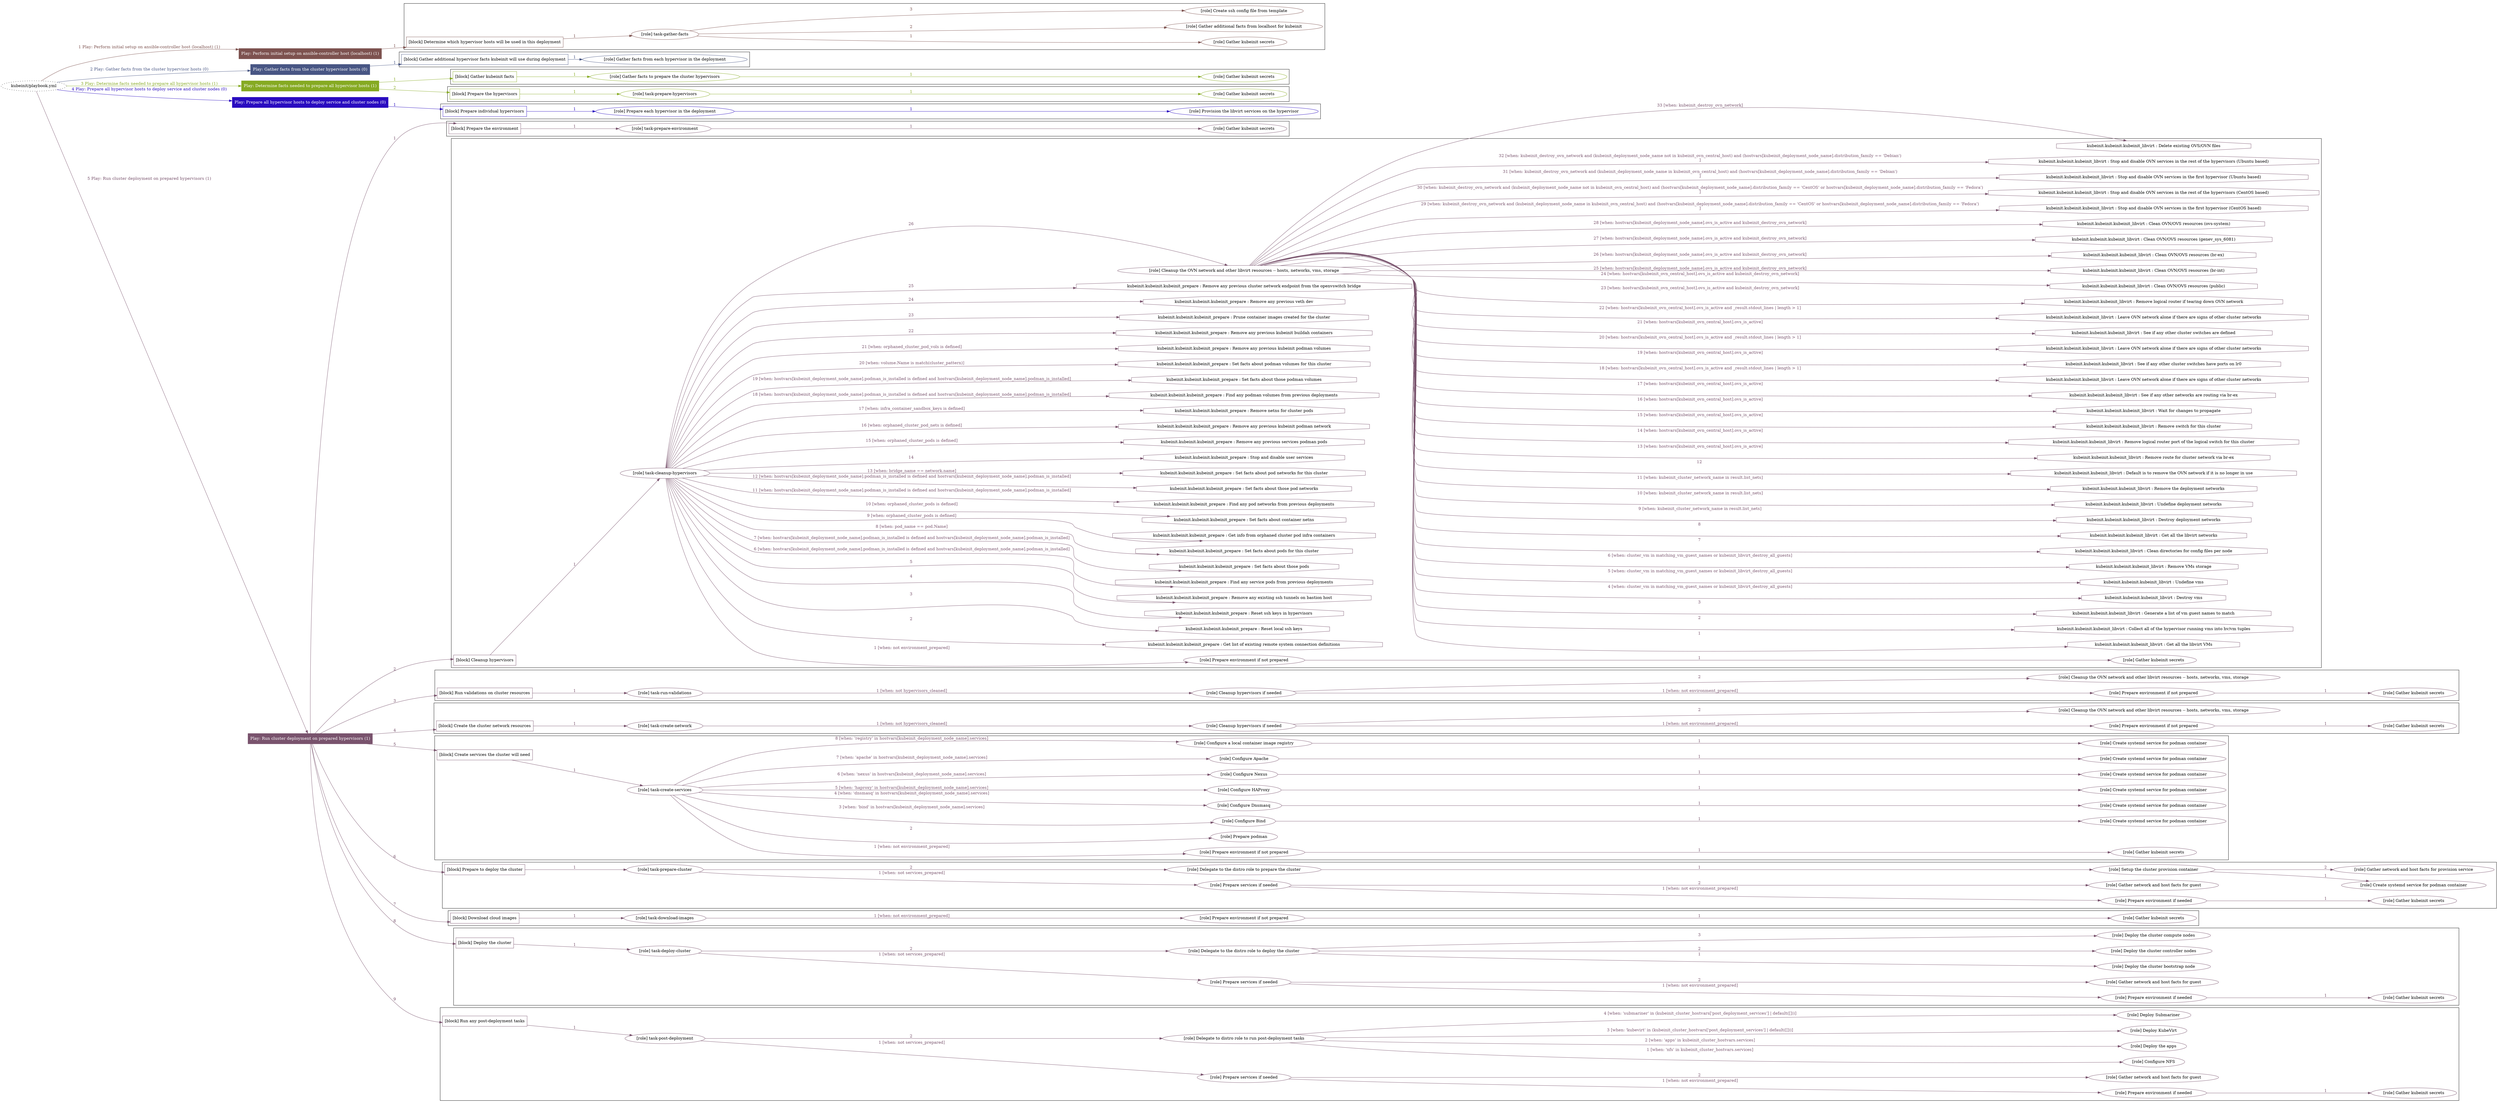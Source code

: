 digraph {
	graph [concentrate=true ordering=in rankdir=LR ratio=fill]
	edge [esep=5 sep=10]
	"kubeinit/playbook.yml" [URL="/home/runner/work/kubeinit/kubeinit/kubeinit/playbook.yml" id=playbook_9bb0074e style=dotted]
	"kubeinit/playbook.yml" -> play_a986b028 [label="1 Play: Perform initial setup on ansible-controller host (localhost) (1)" color="#7d524f" fontcolor="#7d524f" id=edge_play_a986b028 labeltooltip="1 Play: Perform initial setup on ansible-controller host (localhost) (1)" tooltip="1 Play: Perform initial setup on ansible-controller host (localhost) (1)"]
	subgraph "Play: Perform initial setup on ansible-controller host (localhost) (1)" {
		play_a986b028 [label="Play: Perform initial setup on ansible-controller host (localhost) (1)" URL="/home/runner/work/kubeinit/kubeinit/kubeinit/playbook.yml" color="#7d524f" fontcolor="#ffffff" id=play_a986b028 shape=box style=filled tooltip=localhost]
		play_a986b028 -> block_1ad10abd [label=1 color="#7d524f" fontcolor="#7d524f" id=edge_block_1ad10abd labeltooltip=1 tooltip=1]
		subgraph cluster_block_1ad10abd {
			block_1ad10abd [label="[block] Determine which hypervisor hosts will be used in this deployment" URL="/home/runner/work/kubeinit/kubeinit/kubeinit/playbook.yml" color="#7d524f" id=block_1ad10abd labeltooltip="Determine which hypervisor hosts will be used in this deployment" shape=box tooltip="Determine which hypervisor hosts will be used in this deployment"]
			block_1ad10abd -> role_ecc2467f [label="1 " color="#7d524f" fontcolor="#7d524f" id=edge_role_ecc2467f labeltooltip="1 " tooltip="1 "]
			subgraph "task-gather-facts" {
				role_ecc2467f [label="[role] task-gather-facts" URL="/home/runner/work/kubeinit/kubeinit/kubeinit/playbook.yml" color="#7d524f" id=role_ecc2467f tooltip="task-gather-facts"]
				role_ecc2467f -> role_f6dfdf6b [label="1 " color="#7d524f" fontcolor="#7d524f" id=edge_role_f6dfdf6b labeltooltip="1 " tooltip="1 "]
				subgraph "Gather kubeinit secrets" {
					role_f6dfdf6b [label="[role] Gather kubeinit secrets" URL="/home/runner/.ansible/collections/ansible_collections/kubeinit/kubeinit/roles/kubeinit_prepare/tasks/build_hypervisors_group.yml" color="#7d524f" id=role_f6dfdf6b tooltip="Gather kubeinit secrets"]
				}
				role_ecc2467f -> role_58086b4c [label="2 " color="#7d524f" fontcolor="#7d524f" id=edge_role_58086b4c labeltooltip="2 " tooltip="2 "]
				subgraph "Gather additional facts from localhost for kubeinit" {
					role_58086b4c [label="[role] Gather additional facts from localhost for kubeinit" URL="/home/runner/.ansible/collections/ansible_collections/kubeinit/kubeinit/roles/kubeinit_prepare/tasks/build_hypervisors_group.yml" color="#7d524f" id=role_58086b4c tooltip="Gather additional facts from localhost for kubeinit"]
				}
				role_ecc2467f -> role_4103caef [label="3 " color="#7d524f" fontcolor="#7d524f" id=edge_role_4103caef labeltooltip="3 " tooltip="3 "]
				subgraph "Create ssh config file from template" {
					role_4103caef [label="[role] Create ssh config file from template" URL="/home/runner/.ansible/collections/ansible_collections/kubeinit/kubeinit/roles/kubeinit_prepare/tasks/build_hypervisors_group.yml" color="#7d524f" id=role_4103caef tooltip="Create ssh config file from template"]
				}
			}
		}
	}
	"kubeinit/playbook.yml" -> play_d24d1468 [label="2 Play: Gather facts from the cluster hypervisor hosts (0)" color="#485684" fontcolor="#485684" id=edge_play_d24d1468 labeltooltip="2 Play: Gather facts from the cluster hypervisor hosts (0)" tooltip="2 Play: Gather facts from the cluster hypervisor hosts (0)"]
	subgraph "Play: Gather facts from the cluster hypervisor hosts (0)" {
		play_d24d1468 [label="Play: Gather facts from the cluster hypervisor hosts (0)" URL="/home/runner/work/kubeinit/kubeinit/kubeinit/playbook.yml" color="#485684" fontcolor="#ffffff" id=play_d24d1468 shape=box style=filled tooltip="Play: Gather facts from the cluster hypervisor hosts (0)"]
		play_d24d1468 -> block_dfd7f164 [label=1 color="#485684" fontcolor="#485684" id=edge_block_dfd7f164 labeltooltip=1 tooltip=1]
		subgraph cluster_block_dfd7f164 {
			block_dfd7f164 [label="[block] Gather additional hypervisor facts kubeinit will use during deployment" URL="/home/runner/work/kubeinit/kubeinit/kubeinit/playbook.yml" color="#485684" id=block_dfd7f164 labeltooltip="Gather additional hypervisor facts kubeinit will use during deployment" shape=box tooltip="Gather additional hypervisor facts kubeinit will use during deployment"]
			block_dfd7f164 -> role_70856b94 [label="1 " color="#485684" fontcolor="#485684" id=edge_role_70856b94 labeltooltip="1 " tooltip="1 "]
			subgraph "Gather facts from each hypervisor in the deployment" {
				role_70856b94 [label="[role] Gather facts from each hypervisor in the deployment" URL="/home/runner/work/kubeinit/kubeinit/kubeinit/playbook.yml" color="#485684" id=role_70856b94 tooltip="Gather facts from each hypervisor in the deployment"]
			}
		}
	}
	"kubeinit/playbook.yml" -> play_6cc3b740 [label="3 Play: Determine facts needed to prepare all hypervisor hosts (1)" color="#86aa22" fontcolor="#86aa22" id=edge_play_6cc3b740 labeltooltip="3 Play: Determine facts needed to prepare all hypervisor hosts (1)" tooltip="3 Play: Determine facts needed to prepare all hypervisor hosts (1)"]
	subgraph "Play: Determine facts needed to prepare all hypervisor hosts (1)" {
		play_6cc3b740 [label="Play: Determine facts needed to prepare all hypervisor hosts (1)" URL="/home/runner/work/kubeinit/kubeinit/kubeinit/playbook.yml" color="#86aa22" fontcolor="#ffffff" id=play_6cc3b740 shape=box style=filled tooltip=localhost]
		play_6cc3b740 -> block_11c680d1 [label=1 color="#86aa22" fontcolor="#86aa22" id=edge_block_11c680d1 labeltooltip=1 tooltip=1]
		subgraph cluster_block_11c680d1 {
			block_11c680d1 [label="[block] Gather kubeinit facts" URL="/home/runner/work/kubeinit/kubeinit/kubeinit/playbook.yml" color="#86aa22" id=block_11c680d1 labeltooltip="Gather kubeinit facts" shape=box tooltip="Gather kubeinit facts"]
			block_11c680d1 -> role_025c8f17 [label="1 " color="#86aa22" fontcolor="#86aa22" id=edge_role_025c8f17 labeltooltip="1 " tooltip="1 "]
			subgraph "Gather facts to prepare the cluster hypervisors" {
				role_025c8f17 [label="[role] Gather facts to prepare the cluster hypervisors" URL="/home/runner/work/kubeinit/kubeinit/kubeinit/playbook.yml" color="#86aa22" id=role_025c8f17 tooltip="Gather facts to prepare the cluster hypervisors"]
				role_025c8f17 -> role_c270ba85 [label="1 " color="#86aa22" fontcolor="#86aa22" id=edge_role_c270ba85 labeltooltip="1 " tooltip="1 "]
				subgraph "Gather kubeinit secrets" {
					role_c270ba85 [label="[role] Gather kubeinit secrets" URL="/home/runner/.ansible/collections/ansible_collections/kubeinit/kubeinit/roles/kubeinit_prepare/tasks/gather_kubeinit_facts.yml" color="#86aa22" id=role_c270ba85 tooltip="Gather kubeinit secrets"]
				}
			}
		}
		play_6cc3b740 -> block_41bdb5a8 [label=2 color="#86aa22" fontcolor="#86aa22" id=edge_block_41bdb5a8 labeltooltip=2 tooltip=2]
		subgraph cluster_block_41bdb5a8 {
			block_41bdb5a8 [label="[block] Prepare the hypervisors" URL="/home/runner/work/kubeinit/kubeinit/kubeinit/playbook.yml" color="#86aa22" id=block_41bdb5a8 labeltooltip="Prepare the hypervisors" shape=box tooltip="Prepare the hypervisors"]
			block_41bdb5a8 -> role_91dd6cf1 [label="1 " color="#86aa22" fontcolor="#86aa22" id=edge_role_91dd6cf1 labeltooltip="1 " tooltip="1 "]
			subgraph "task-prepare-hypervisors" {
				role_91dd6cf1 [label="[role] task-prepare-hypervisors" URL="/home/runner/work/kubeinit/kubeinit/kubeinit/playbook.yml" color="#86aa22" id=role_91dd6cf1 tooltip="task-prepare-hypervisors"]
				role_91dd6cf1 -> role_5d4ff93e [label="1 " color="#86aa22" fontcolor="#86aa22" id=edge_role_5d4ff93e labeltooltip="1 " tooltip="1 "]
				subgraph "Gather kubeinit secrets" {
					role_5d4ff93e [label="[role] Gather kubeinit secrets" URL="/home/runner/.ansible/collections/ansible_collections/kubeinit/kubeinit/roles/kubeinit_prepare/tasks/gather_kubeinit_facts.yml" color="#86aa22" id=role_5d4ff93e tooltip="Gather kubeinit secrets"]
				}
			}
		}
	}
	"kubeinit/playbook.yml" -> play_d1a1eea7 [label="4 Play: Prepare all hypervisor hosts to deploy service and cluster nodes (0)" color="#2a0cc0" fontcolor="#2a0cc0" id=edge_play_d1a1eea7 labeltooltip="4 Play: Prepare all hypervisor hosts to deploy service and cluster nodes (0)" tooltip="4 Play: Prepare all hypervisor hosts to deploy service and cluster nodes (0)"]
	subgraph "Play: Prepare all hypervisor hosts to deploy service and cluster nodes (0)" {
		play_d1a1eea7 [label="Play: Prepare all hypervisor hosts to deploy service and cluster nodes (0)" URL="/home/runner/work/kubeinit/kubeinit/kubeinit/playbook.yml" color="#2a0cc0" fontcolor="#ffffff" id=play_d1a1eea7 shape=box style=filled tooltip="Play: Prepare all hypervisor hosts to deploy service and cluster nodes (0)"]
		play_d1a1eea7 -> block_7ab3e225 [label=1 color="#2a0cc0" fontcolor="#2a0cc0" id=edge_block_7ab3e225 labeltooltip=1 tooltip=1]
		subgraph cluster_block_7ab3e225 {
			block_7ab3e225 [label="[block] Prepare individual hypervisors" URL="/home/runner/work/kubeinit/kubeinit/kubeinit/playbook.yml" color="#2a0cc0" id=block_7ab3e225 labeltooltip="Prepare individual hypervisors" shape=box tooltip="Prepare individual hypervisors"]
			block_7ab3e225 -> role_105c6d80 [label="1 " color="#2a0cc0" fontcolor="#2a0cc0" id=edge_role_105c6d80 labeltooltip="1 " tooltip="1 "]
			subgraph "Prepare each hypervisor in the deployment" {
				role_105c6d80 [label="[role] Prepare each hypervisor in the deployment" URL="/home/runner/work/kubeinit/kubeinit/kubeinit/playbook.yml" color="#2a0cc0" id=role_105c6d80 tooltip="Prepare each hypervisor in the deployment"]
				role_105c6d80 -> role_0b3b4781 [label="1 " color="#2a0cc0" fontcolor="#2a0cc0" id=edge_role_0b3b4781 labeltooltip="1 " tooltip="1 "]
				subgraph "Provision the libvirt services on the hypervisor" {
					role_0b3b4781 [label="[role] Provision the libvirt services on the hypervisor" URL="/home/runner/.ansible/collections/ansible_collections/kubeinit/kubeinit/roles/kubeinit_prepare/tasks/prepare_hypervisor.yml" color="#2a0cc0" id=role_0b3b4781 tooltip="Provision the libvirt services on the hypervisor"]
				}
			}
		}
	}
	"kubeinit/playbook.yml" -> play_5bbe7ddb [label="5 Play: Run cluster deployment on prepared hypervisors (1)" color="#79536d" fontcolor="#79536d" id=edge_play_5bbe7ddb labeltooltip="5 Play: Run cluster deployment on prepared hypervisors (1)" tooltip="5 Play: Run cluster deployment on prepared hypervisors (1)"]
	subgraph "Play: Run cluster deployment on prepared hypervisors (1)" {
		play_5bbe7ddb [label="Play: Run cluster deployment on prepared hypervisors (1)" URL="/home/runner/work/kubeinit/kubeinit/kubeinit/playbook.yml" color="#79536d" fontcolor="#ffffff" id=play_5bbe7ddb shape=box style=filled tooltip=localhost]
		play_5bbe7ddb -> block_e89253ca [label=1 color="#79536d" fontcolor="#79536d" id=edge_block_e89253ca labeltooltip=1 tooltip=1]
		subgraph cluster_block_e89253ca {
			block_e89253ca [label="[block] Prepare the environment" URL="/home/runner/work/kubeinit/kubeinit/kubeinit/playbook.yml" color="#79536d" id=block_e89253ca labeltooltip="Prepare the environment" shape=box tooltip="Prepare the environment"]
			block_e89253ca -> role_cb496792 [label="1 " color="#79536d" fontcolor="#79536d" id=edge_role_cb496792 labeltooltip="1 " tooltip="1 "]
			subgraph "task-prepare-environment" {
				role_cb496792 [label="[role] task-prepare-environment" URL="/home/runner/work/kubeinit/kubeinit/kubeinit/playbook.yml" color="#79536d" id=role_cb496792 tooltip="task-prepare-environment"]
				role_cb496792 -> role_4d0fe34d [label="1 " color="#79536d" fontcolor="#79536d" id=edge_role_4d0fe34d labeltooltip="1 " tooltip="1 "]
				subgraph "Gather kubeinit secrets" {
					role_4d0fe34d [label="[role] Gather kubeinit secrets" URL="/home/runner/.ansible/collections/ansible_collections/kubeinit/kubeinit/roles/kubeinit_prepare/tasks/gather_kubeinit_facts.yml" color="#79536d" id=role_4d0fe34d tooltip="Gather kubeinit secrets"]
				}
			}
		}
		play_5bbe7ddb -> block_68cc2705 [label=2 color="#79536d" fontcolor="#79536d" id=edge_block_68cc2705 labeltooltip=2 tooltip=2]
		subgraph cluster_block_68cc2705 {
			block_68cc2705 [label="[block] Cleanup hypervisors" URL="/home/runner/work/kubeinit/kubeinit/kubeinit/playbook.yml" color="#79536d" id=block_68cc2705 labeltooltip="Cleanup hypervisors" shape=box tooltip="Cleanup hypervisors"]
			block_68cc2705 -> role_3b9ef90d [label="1 " color="#79536d" fontcolor="#79536d" id=edge_role_3b9ef90d labeltooltip="1 " tooltip="1 "]
			subgraph "task-cleanup-hypervisors" {
				role_3b9ef90d [label="[role] task-cleanup-hypervisors" URL="/home/runner/work/kubeinit/kubeinit/kubeinit/playbook.yml" color="#79536d" id=role_3b9ef90d tooltip="task-cleanup-hypervisors"]
				role_3b9ef90d -> role_4d9c1880 [label="1 [when: not environment_prepared]" color="#79536d" fontcolor="#79536d" id=edge_role_4d9c1880 labeltooltip="1 [when: not environment_prepared]" tooltip="1 [when: not environment_prepared]"]
				subgraph "Prepare environment if not prepared" {
					role_4d9c1880 [label="[role] Prepare environment if not prepared" URL="/home/runner/.ansible/collections/ansible_collections/kubeinit/kubeinit/roles/kubeinit_prepare/tasks/cleanup_hypervisors.yml" color="#79536d" id=role_4d9c1880 tooltip="Prepare environment if not prepared"]
					role_4d9c1880 -> role_bffaca24 [label="1 " color="#79536d" fontcolor="#79536d" id=edge_role_bffaca24 labeltooltip="1 " tooltip="1 "]
					subgraph "Gather kubeinit secrets" {
						role_bffaca24 [label="[role] Gather kubeinit secrets" URL="/home/runner/.ansible/collections/ansible_collections/kubeinit/kubeinit/roles/kubeinit_prepare/tasks/gather_kubeinit_facts.yml" color="#79536d" id=role_bffaca24 tooltip="Gather kubeinit secrets"]
					}
				}
				task_a9135890 [label="kubeinit.kubeinit.kubeinit_prepare : Get list of existing remote system connection definitions" URL="/home/runner/.ansible/collections/ansible_collections/kubeinit/kubeinit/roles/kubeinit_prepare/tasks/cleanup_hypervisors.yml" color="#79536d" id=task_a9135890 shape=octagon tooltip="kubeinit.kubeinit.kubeinit_prepare : Get list of existing remote system connection definitions"]
				role_3b9ef90d -> task_a9135890 [label="2 " color="#79536d" fontcolor="#79536d" id=edge_task_a9135890 labeltooltip="2 " tooltip="2 "]
				task_c7b0044a [label="kubeinit.kubeinit.kubeinit_prepare : Reset local ssh keys" URL="/home/runner/.ansible/collections/ansible_collections/kubeinit/kubeinit/roles/kubeinit_prepare/tasks/cleanup_hypervisors.yml" color="#79536d" id=task_c7b0044a shape=octagon tooltip="kubeinit.kubeinit.kubeinit_prepare : Reset local ssh keys"]
				role_3b9ef90d -> task_c7b0044a [label="3 " color="#79536d" fontcolor="#79536d" id=edge_task_c7b0044a labeltooltip="3 " tooltip="3 "]
				task_9a642142 [label="kubeinit.kubeinit.kubeinit_prepare : Reset ssh keys in hypervisors" URL="/home/runner/.ansible/collections/ansible_collections/kubeinit/kubeinit/roles/kubeinit_prepare/tasks/cleanup_hypervisors.yml" color="#79536d" id=task_9a642142 shape=octagon tooltip="kubeinit.kubeinit.kubeinit_prepare : Reset ssh keys in hypervisors"]
				role_3b9ef90d -> task_9a642142 [label="4 " color="#79536d" fontcolor="#79536d" id=edge_task_9a642142 labeltooltip="4 " tooltip="4 "]
				task_519f51f6 [label="kubeinit.kubeinit.kubeinit_prepare : Remove any existing ssh tunnels on bastion host" URL="/home/runner/.ansible/collections/ansible_collections/kubeinit/kubeinit/roles/kubeinit_prepare/tasks/cleanup_hypervisors.yml" color="#79536d" id=task_519f51f6 shape=octagon tooltip="kubeinit.kubeinit.kubeinit_prepare : Remove any existing ssh tunnels on bastion host"]
				role_3b9ef90d -> task_519f51f6 [label="5 " color="#79536d" fontcolor="#79536d" id=edge_task_519f51f6 labeltooltip="5 " tooltip="5 "]
				task_7ac8e47c [label="kubeinit.kubeinit.kubeinit_prepare : Find any service pods from previous deployments" URL="/home/runner/.ansible/collections/ansible_collections/kubeinit/kubeinit/roles/kubeinit_prepare/tasks/cleanup_hypervisors.yml" color="#79536d" id=task_7ac8e47c shape=octagon tooltip="kubeinit.kubeinit.kubeinit_prepare : Find any service pods from previous deployments"]
				role_3b9ef90d -> task_7ac8e47c [label="6 [when: hostvars[kubeinit_deployment_node_name].podman_is_installed is defined and hostvars[kubeinit_deployment_node_name].podman_is_installed]" color="#79536d" fontcolor="#79536d" id=edge_task_7ac8e47c labeltooltip="6 [when: hostvars[kubeinit_deployment_node_name].podman_is_installed is defined and hostvars[kubeinit_deployment_node_name].podman_is_installed]" tooltip="6 [when: hostvars[kubeinit_deployment_node_name].podman_is_installed is defined and hostvars[kubeinit_deployment_node_name].podman_is_installed]"]
				task_11ec90ec [label="kubeinit.kubeinit.kubeinit_prepare : Set facts about those pods" URL="/home/runner/.ansible/collections/ansible_collections/kubeinit/kubeinit/roles/kubeinit_prepare/tasks/cleanup_hypervisors.yml" color="#79536d" id=task_11ec90ec shape=octagon tooltip="kubeinit.kubeinit.kubeinit_prepare : Set facts about those pods"]
				role_3b9ef90d -> task_11ec90ec [label="7 [when: hostvars[kubeinit_deployment_node_name].podman_is_installed is defined and hostvars[kubeinit_deployment_node_name].podman_is_installed]" color="#79536d" fontcolor="#79536d" id=edge_task_11ec90ec labeltooltip="7 [when: hostvars[kubeinit_deployment_node_name].podman_is_installed is defined and hostvars[kubeinit_deployment_node_name].podman_is_installed]" tooltip="7 [when: hostvars[kubeinit_deployment_node_name].podman_is_installed is defined and hostvars[kubeinit_deployment_node_name].podman_is_installed]"]
				task_184b7001 [label="kubeinit.kubeinit.kubeinit_prepare : Set facts about pods for this cluster" URL="/home/runner/.ansible/collections/ansible_collections/kubeinit/kubeinit/roles/kubeinit_prepare/tasks/cleanup_hypervisors.yml" color="#79536d" id=task_184b7001 shape=octagon tooltip="kubeinit.kubeinit.kubeinit_prepare : Set facts about pods for this cluster"]
				role_3b9ef90d -> task_184b7001 [label="8 [when: pod_name == pod.Name]" color="#79536d" fontcolor="#79536d" id=edge_task_184b7001 labeltooltip="8 [when: pod_name == pod.Name]" tooltip="8 [when: pod_name == pod.Name]"]
				task_e2c81305 [label="kubeinit.kubeinit.kubeinit_prepare : Get info from orphaned cluster pod infra containers" URL="/home/runner/.ansible/collections/ansible_collections/kubeinit/kubeinit/roles/kubeinit_prepare/tasks/cleanup_hypervisors.yml" color="#79536d" id=task_e2c81305 shape=octagon tooltip="kubeinit.kubeinit.kubeinit_prepare : Get info from orphaned cluster pod infra containers"]
				role_3b9ef90d -> task_e2c81305 [label="9 [when: orphaned_cluster_pods is defined]" color="#79536d" fontcolor="#79536d" id=edge_task_e2c81305 labeltooltip="9 [when: orphaned_cluster_pods is defined]" tooltip="9 [when: orphaned_cluster_pods is defined]"]
				task_79ce2f9b [label="kubeinit.kubeinit.kubeinit_prepare : Set facts about container netns" URL="/home/runner/.ansible/collections/ansible_collections/kubeinit/kubeinit/roles/kubeinit_prepare/tasks/cleanup_hypervisors.yml" color="#79536d" id=task_79ce2f9b shape=octagon tooltip="kubeinit.kubeinit.kubeinit_prepare : Set facts about container netns"]
				role_3b9ef90d -> task_79ce2f9b [label="10 [when: orphaned_cluster_pods is defined]" color="#79536d" fontcolor="#79536d" id=edge_task_79ce2f9b labeltooltip="10 [when: orphaned_cluster_pods is defined]" tooltip="10 [when: orphaned_cluster_pods is defined]"]
				task_5301852a [label="kubeinit.kubeinit.kubeinit_prepare : Find any pod networks from previous deployments" URL="/home/runner/.ansible/collections/ansible_collections/kubeinit/kubeinit/roles/kubeinit_prepare/tasks/cleanup_hypervisors.yml" color="#79536d" id=task_5301852a shape=octagon tooltip="kubeinit.kubeinit.kubeinit_prepare : Find any pod networks from previous deployments"]
				role_3b9ef90d -> task_5301852a [label="11 [when: hostvars[kubeinit_deployment_node_name].podman_is_installed is defined and hostvars[kubeinit_deployment_node_name].podman_is_installed]" color="#79536d" fontcolor="#79536d" id=edge_task_5301852a labeltooltip="11 [when: hostvars[kubeinit_deployment_node_name].podman_is_installed is defined and hostvars[kubeinit_deployment_node_name].podman_is_installed]" tooltip="11 [when: hostvars[kubeinit_deployment_node_name].podman_is_installed is defined and hostvars[kubeinit_deployment_node_name].podman_is_installed]"]
				task_e0b53465 [label="kubeinit.kubeinit.kubeinit_prepare : Set facts about those pod networks" URL="/home/runner/.ansible/collections/ansible_collections/kubeinit/kubeinit/roles/kubeinit_prepare/tasks/cleanup_hypervisors.yml" color="#79536d" id=task_e0b53465 shape=octagon tooltip="kubeinit.kubeinit.kubeinit_prepare : Set facts about those pod networks"]
				role_3b9ef90d -> task_e0b53465 [label="12 [when: hostvars[kubeinit_deployment_node_name].podman_is_installed is defined and hostvars[kubeinit_deployment_node_name].podman_is_installed]" color="#79536d" fontcolor="#79536d" id=edge_task_e0b53465 labeltooltip="12 [when: hostvars[kubeinit_deployment_node_name].podman_is_installed is defined and hostvars[kubeinit_deployment_node_name].podman_is_installed]" tooltip="12 [when: hostvars[kubeinit_deployment_node_name].podman_is_installed is defined and hostvars[kubeinit_deployment_node_name].podman_is_installed]"]
				task_45a541d1 [label="kubeinit.kubeinit.kubeinit_prepare : Set facts about pod networks for this cluster" URL="/home/runner/.ansible/collections/ansible_collections/kubeinit/kubeinit/roles/kubeinit_prepare/tasks/cleanup_hypervisors.yml" color="#79536d" id=task_45a541d1 shape=octagon tooltip="kubeinit.kubeinit.kubeinit_prepare : Set facts about pod networks for this cluster"]
				role_3b9ef90d -> task_45a541d1 [label="13 [when: bridge_name == network.name]" color="#79536d" fontcolor="#79536d" id=edge_task_45a541d1 labeltooltip="13 [when: bridge_name == network.name]" tooltip="13 [when: bridge_name == network.name]"]
				task_74e00292 [label="kubeinit.kubeinit.kubeinit_prepare : Stop and disable user services" URL="/home/runner/.ansible/collections/ansible_collections/kubeinit/kubeinit/roles/kubeinit_prepare/tasks/cleanup_hypervisors.yml" color="#79536d" id=task_74e00292 shape=octagon tooltip="kubeinit.kubeinit.kubeinit_prepare : Stop and disable user services"]
				role_3b9ef90d -> task_74e00292 [label="14 " color="#79536d" fontcolor="#79536d" id=edge_task_74e00292 labeltooltip="14 " tooltip="14 "]
				task_1f6d3ca6 [label="kubeinit.kubeinit.kubeinit_prepare : Remove any previous services podman pods" URL="/home/runner/.ansible/collections/ansible_collections/kubeinit/kubeinit/roles/kubeinit_prepare/tasks/cleanup_hypervisors.yml" color="#79536d" id=task_1f6d3ca6 shape=octagon tooltip="kubeinit.kubeinit.kubeinit_prepare : Remove any previous services podman pods"]
				role_3b9ef90d -> task_1f6d3ca6 [label="15 [when: orphaned_cluster_pods is defined]" color="#79536d" fontcolor="#79536d" id=edge_task_1f6d3ca6 labeltooltip="15 [when: orphaned_cluster_pods is defined]" tooltip="15 [when: orphaned_cluster_pods is defined]"]
				task_1260ae33 [label="kubeinit.kubeinit.kubeinit_prepare : Remove any previous kubeinit podman network" URL="/home/runner/.ansible/collections/ansible_collections/kubeinit/kubeinit/roles/kubeinit_prepare/tasks/cleanup_hypervisors.yml" color="#79536d" id=task_1260ae33 shape=octagon tooltip="kubeinit.kubeinit.kubeinit_prepare : Remove any previous kubeinit podman network"]
				role_3b9ef90d -> task_1260ae33 [label="16 [when: orphaned_cluster_pod_nets is defined]" color="#79536d" fontcolor="#79536d" id=edge_task_1260ae33 labeltooltip="16 [when: orphaned_cluster_pod_nets is defined]" tooltip="16 [when: orphaned_cluster_pod_nets is defined]"]
				task_83d72462 [label="kubeinit.kubeinit.kubeinit_prepare : Remove netns for cluster pods" URL="/home/runner/.ansible/collections/ansible_collections/kubeinit/kubeinit/roles/kubeinit_prepare/tasks/cleanup_hypervisors.yml" color="#79536d" id=task_83d72462 shape=octagon tooltip="kubeinit.kubeinit.kubeinit_prepare : Remove netns for cluster pods"]
				role_3b9ef90d -> task_83d72462 [label="17 [when: infra_container_sandbox_keys is defined]" color="#79536d" fontcolor="#79536d" id=edge_task_83d72462 labeltooltip="17 [when: infra_container_sandbox_keys is defined]" tooltip="17 [when: infra_container_sandbox_keys is defined]"]
				task_58346ccb [label="kubeinit.kubeinit.kubeinit_prepare : Find any podman volumes from previous deployments" URL="/home/runner/.ansible/collections/ansible_collections/kubeinit/kubeinit/roles/kubeinit_prepare/tasks/cleanup_hypervisors.yml" color="#79536d" id=task_58346ccb shape=octagon tooltip="kubeinit.kubeinit.kubeinit_prepare : Find any podman volumes from previous deployments"]
				role_3b9ef90d -> task_58346ccb [label="18 [when: hostvars[kubeinit_deployment_node_name].podman_is_installed is defined and hostvars[kubeinit_deployment_node_name].podman_is_installed]" color="#79536d" fontcolor="#79536d" id=edge_task_58346ccb labeltooltip="18 [when: hostvars[kubeinit_deployment_node_name].podman_is_installed is defined and hostvars[kubeinit_deployment_node_name].podman_is_installed]" tooltip="18 [when: hostvars[kubeinit_deployment_node_name].podman_is_installed is defined and hostvars[kubeinit_deployment_node_name].podman_is_installed]"]
				task_60450f9d [label="kubeinit.kubeinit.kubeinit_prepare : Set facts about those podman volumes" URL="/home/runner/.ansible/collections/ansible_collections/kubeinit/kubeinit/roles/kubeinit_prepare/tasks/cleanup_hypervisors.yml" color="#79536d" id=task_60450f9d shape=octagon tooltip="kubeinit.kubeinit.kubeinit_prepare : Set facts about those podman volumes"]
				role_3b9ef90d -> task_60450f9d [label="19 [when: hostvars[kubeinit_deployment_node_name].podman_is_installed is defined and hostvars[kubeinit_deployment_node_name].podman_is_installed]" color="#79536d" fontcolor="#79536d" id=edge_task_60450f9d labeltooltip="19 [when: hostvars[kubeinit_deployment_node_name].podman_is_installed is defined and hostvars[kubeinit_deployment_node_name].podman_is_installed]" tooltip="19 [when: hostvars[kubeinit_deployment_node_name].podman_is_installed is defined and hostvars[kubeinit_deployment_node_name].podman_is_installed]"]
				task_f736b0e1 [label="kubeinit.kubeinit.kubeinit_prepare : Set facts about podman volumes for this cluster" URL="/home/runner/.ansible/collections/ansible_collections/kubeinit/kubeinit/roles/kubeinit_prepare/tasks/cleanup_hypervisors.yml" color="#79536d" id=task_f736b0e1 shape=octagon tooltip="kubeinit.kubeinit.kubeinit_prepare : Set facts about podman volumes for this cluster"]
				role_3b9ef90d -> task_f736b0e1 [label="20 [when: volume.Name is match(cluster_pattern)]" color="#79536d" fontcolor="#79536d" id=edge_task_f736b0e1 labeltooltip="20 [when: volume.Name is match(cluster_pattern)]" tooltip="20 [when: volume.Name is match(cluster_pattern)]"]
				task_50620c45 [label="kubeinit.kubeinit.kubeinit_prepare : Remove any previous kubeinit podman volumes" URL="/home/runner/.ansible/collections/ansible_collections/kubeinit/kubeinit/roles/kubeinit_prepare/tasks/cleanup_hypervisors.yml" color="#79536d" id=task_50620c45 shape=octagon tooltip="kubeinit.kubeinit.kubeinit_prepare : Remove any previous kubeinit podman volumes"]
				role_3b9ef90d -> task_50620c45 [label="21 [when: orphaned_cluster_pod_vols is defined]" color="#79536d" fontcolor="#79536d" id=edge_task_50620c45 labeltooltip="21 [when: orphaned_cluster_pod_vols is defined]" tooltip="21 [when: orphaned_cluster_pod_vols is defined]"]
				task_f1ea9225 [label="kubeinit.kubeinit.kubeinit_prepare : Remove any previous kubeinit buildah containers" URL="/home/runner/.ansible/collections/ansible_collections/kubeinit/kubeinit/roles/kubeinit_prepare/tasks/cleanup_hypervisors.yml" color="#79536d" id=task_f1ea9225 shape=octagon tooltip="kubeinit.kubeinit.kubeinit_prepare : Remove any previous kubeinit buildah containers"]
				role_3b9ef90d -> task_f1ea9225 [label="22 " color="#79536d" fontcolor="#79536d" id=edge_task_f1ea9225 labeltooltip="22 " tooltip="22 "]
				task_5f5b1aa8 [label="kubeinit.kubeinit.kubeinit_prepare : Prune container images created for the cluster" URL="/home/runner/.ansible/collections/ansible_collections/kubeinit/kubeinit/roles/kubeinit_prepare/tasks/cleanup_hypervisors.yml" color="#79536d" id=task_5f5b1aa8 shape=octagon tooltip="kubeinit.kubeinit.kubeinit_prepare : Prune container images created for the cluster"]
				role_3b9ef90d -> task_5f5b1aa8 [label="23 " color="#79536d" fontcolor="#79536d" id=edge_task_5f5b1aa8 labeltooltip="23 " tooltip="23 "]
				task_2a7b5541 [label="kubeinit.kubeinit.kubeinit_prepare : Remove any previous veth dev" URL="/home/runner/.ansible/collections/ansible_collections/kubeinit/kubeinit/roles/kubeinit_prepare/tasks/cleanup_hypervisors.yml" color="#79536d" id=task_2a7b5541 shape=octagon tooltip="kubeinit.kubeinit.kubeinit_prepare : Remove any previous veth dev"]
				role_3b9ef90d -> task_2a7b5541 [label="24 " color="#79536d" fontcolor="#79536d" id=edge_task_2a7b5541 labeltooltip="24 " tooltip="24 "]
				task_16f2c239 [label="kubeinit.kubeinit.kubeinit_prepare : Remove any previous cluster network endpoint from the openvswitch bridge" URL="/home/runner/.ansible/collections/ansible_collections/kubeinit/kubeinit/roles/kubeinit_prepare/tasks/cleanup_hypervisors.yml" color="#79536d" id=task_16f2c239 shape=octagon tooltip="kubeinit.kubeinit.kubeinit_prepare : Remove any previous cluster network endpoint from the openvswitch bridge"]
				role_3b9ef90d -> task_16f2c239 [label="25 " color="#79536d" fontcolor="#79536d" id=edge_task_16f2c239 labeltooltip="25 " tooltip="25 "]
				role_3b9ef90d -> role_6c9ac107 [label="26 " color="#79536d" fontcolor="#79536d" id=edge_role_6c9ac107 labeltooltip="26 " tooltip="26 "]
				subgraph "Cleanup the OVN network and other libvirt resources -- hosts, networks, vms, storage" {
					role_6c9ac107 [label="[role] Cleanup the OVN network and other libvirt resources -- hosts, networks, vms, storage" URL="/home/runner/.ansible/collections/ansible_collections/kubeinit/kubeinit/roles/kubeinit_prepare/tasks/cleanup_hypervisors.yml" color="#79536d" id=role_6c9ac107 tooltip="Cleanup the OVN network and other libvirt resources -- hosts, networks, vms, storage"]
					task_06055136 [label="kubeinit.kubeinit.kubeinit_libvirt : Get all the libvirt VMs" URL="/home/runner/.ansible/collections/ansible_collections/kubeinit/kubeinit/roles/kubeinit_libvirt/tasks/cleanup_libvirt.yml" color="#79536d" id=task_06055136 shape=octagon tooltip="kubeinit.kubeinit.kubeinit_libvirt : Get all the libvirt VMs"]
					role_6c9ac107 -> task_06055136 [label="1 " color="#79536d" fontcolor="#79536d" id=edge_task_06055136 labeltooltip="1 " tooltip="1 "]
					task_7872825e [label="kubeinit.kubeinit.kubeinit_libvirt : Collect all of the hypervisor running vms into hv/vm tuples" URL="/home/runner/.ansible/collections/ansible_collections/kubeinit/kubeinit/roles/kubeinit_libvirt/tasks/cleanup_libvirt.yml" color="#79536d" id=task_7872825e shape=octagon tooltip="kubeinit.kubeinit.kubeinit_libvirt : Collect all of the hypervisor running vms into hv/vm tuples"]
					role_6c9ac107 -> task_7872825e [label="2 " color="#79536d" fontcolor="#79536d" id=edge_task_7872825e labeltooltip="2 " tooltip="2 "]
					task_4bf79a8b [label="kubeinit.kubeinit.kubeinit_libvirt : Generate a list of vm guest names to match" URL="/home/runner/.ansible/collections/ansible_collections/kubeinit/kubeinit/roles/kubeinit_libvirt/tasks/cleanup_libvirt.yml" color="#79536d" id=task_4bf79a8b shape=octagon tooltip="kubeinit.kubeinit.kubeinit_libvirt : Generate a list of vm guest names to match"]
					role_6c9ac107 -> task_4bf79a8b [label="3 " color="#79536d" fontcolor="#79536d" id=edge_task_4bf79a8b labeltooltip="3 " tooltip="3 "]
					task_a5575c36 [label="kubeinit.kubeinit.kubeinit_libvirt : Destroy vms" URL="/home/runner/.ansible/collections/ansible_collections/kubeinit/kubeinit/roles/kubeinit_libvirt/tasks/cleanup_libvirt.yml" color="#79536d" id=task_a5575c36 shape=octagon tooltip="kubeinit.kubeinit.kubeinit_libvirt : Destroy vms"]
					role_6c9ac107 -> task_a5575c36 [label="4 [when: cluster_vm in matching_vm_guest_names or kubeinit_libvirt_destroy_all_guests]" color="#79536d" fontcolor="#79536d" id=edge_task_a5575c36 labeltooltip="4 [when: cluster_vm in matching_vm_guest_names or kubeinit_libvirt_destroy_all_guests]" tooltip="4 [when: cluster_vm in matching_vm_guest_names or kubeinit_libvirt_destroy_all_guests]"]
					task_731c6dd8 [label="kubeinit.kubeinit.kubeinit_libvirt : Undefine vms" URL="/home/runner/.ansible/collections/ansible_collections/kubeinit/kubeinit/roles/kubeinit_libvirt/tasks/cleanup_libvirt.yml" color="#79536d" id=task_731c6dd8 shape=octagon tooltip="kubeinit.kubeinit.kubeinit_libvirt : Undefine vms"]
					role_6c9ac107 -> task_731c6dd8 [label="5 [when: cluster_vm in matching_vm_guest_names or kubeinit_libvirt_destroy_all_guests]" color="#79536d" fontcolor="#79536d" id=edge_task_731c6dd8 labeltooltip="5 [when: cluster_vm in matching_vm_guest_names or kubeinit_libvirt_destroy_all_guests]" tooltip="5 [when: cluster_vm in matching_vm_guest_names or kubeinit_libvirt_destroy_all_guests]"]
					task_d7a8e906 [label="kubeinit.kubeinit.kubeinit_libvirt : Remove VMs storage" URL="/home/runner/.ansible/collections/ansible_collections/kubeinit/kubeinit/roles/kubeinit_libvirt/tasks/cleanup_libvirt.yml" color="#79536d" id=task_d7a8e906 shape=octagon tooltip="kubeinit.kubeinit.kubeinit_libvirt : Remove VMs storage"]
					role_6c9ac107 -> task_d7a8e906 [label="6 [when: cluster_vm in matching_vm_guest_names or kubeinit_libvirt_destroy_all_guests]" color="#79536d" fontcolor="#79536d" id=edge_task_d7a8e906 labeltooltip="6 [when: cluster_vm in matching_vm_guest_names or kubeinit_libvirt_destroy_all_guests]" tooltip="6 [when: cluster_vm in matching_vm_guest_names or kubeinit_libvirt_destroy_all_guests]"]
					task_7a4d020f [label="kubeinit.kubeinit.kubeinit_libvirt : Clean directories for config files per node" URL="/home/runner/.ansible/collections/ansible_collections/kubeinit/kubeinit/roles/kubeinit_libvirt/tasks/cleanup_libvirt.yml" color="#79536d" id=task_7a4d020f shape=octagon tooltip="kubeinit.kubeinit.kubeinit_libvirt : Clean directories for config files per node"]
					role_6c9ac107 -> task_7a4d020f [label="7 " color="#79536d" fontcolor="#79536d" id=edge_task_7a4d020f labeltooltip="7 " tooltip="7 "]
					task_9ce342ee [label="kubeinit.kubeinit.kubeinit_libvirt : Get all the libvirt networks" URL="/home/runner/.ansible/collections/ansible_collections/kubeinit/kubeinit/roles/kubeinit_libvirt/tasks/cleanup_libvirt.yml" color="#79536d" id=task_9ce342ee shape=octagon tooltip="kubeinit.kubeinit.kubeinit_libvirt : Get all the libvirt networks"]
					role_6c9ac107 -> task_9ce342ee [label="8 " color="#79536d" fontcolor="#79536d" id=edge_task_9ce342ee labeltooltip="8 " tooltip="8 "]
					task_8fb80c9e [label="kubeinit.kubeinit.kubeinit_libvirt : Destroy deployment networks" URL="/home/runner/.ansible/collections/ansible_collections/kubeinit/kubeinit/roles/kubeinit_libvirt/tasks/cleanup_libvirt.yml" color="#79536d" id=task_8fb80c9e shape=octagon tooltip="kubeinit.kubeinit.kubeinit_libvirt : Destroy deployment networks"]
					role_6c9ac107 -> task_8fb80c9e [label="9 [when: kubeinit_cluster_network_name in result.list_nets]" color="#79536d" fontcolor="#79536d" id=edge_task_8fb80c9e labeltooltip="9 [when: kubeinit_cluster_network_name in result.list_nets]" tooltip="9 [when: kubeinit_cluster_network_name in result.list_nets]"]
					task_d85a8efb [label="kubeinit.kubeinit.kubeinit_libvirt : Undefine deployment networks" URL="/home/runner/.ansible/collections/ansible_collections/kubeinit/kubeinit/roles/kubeinit_libvirt/tasks/cleanup_libvirt.yml" color="#79536d" id=task_d85a8efb shape=octagon tooltip="kubeinit.kubeinit.kubeinit_libvirt : Undefine deployment networks"]
					role_6c9ac107 -> task_d85a8efb [label="10 [when: kubeinit_cluster_network_name in result.list_nets]" color="#79536d" fontcolor="#79536d" id=edge_task_d85a8efb labeltooltip="10 [when: kubeinit_cluster_network_name in result.list_nets]" tooltip="10 [when: kubeinit_cluster_network_name in result.list_nets]"]
					task_93800d78 [label="kubeinit.kubeinit.kubeinit_libvirt : Remove the deployment networks" URL="/home/runner/.ansible/collections/ansible_collections/kubeinit/kubeinit/roles/kubeinit_libvirt/tasks/cleanup_libvirt.yml" color="#79536d" id=task_93800d78 shape=octagon tooltip="kubeinit.kubeinit.kubeinit_libvirt : Remove the deployment networks"]
					role_6c9ac107 -> task_93800d78 [label="11 [when: kubeinit_cluster_network_name in result.list_nets]" color="#79536d" fontcolor="#79536d" id=edge_task_93800d78 labeltooltip="11 [when: kubeinit_cluster_network_name in result.list_nets]" tooltip="11 [when: kubeinit_cluster_network_name in result.list_nets]"]
					task_4cf74167 [label="kubeinit.kubeinit.kubeinit_libvirt : Default is to remove the OVN network if it is no longer in use" URL="/home/runner/.ansible/collections/ansible_collections/kubeinit/kubeinit/roles/kubeinit_libvirt/tasks/cleanup_libvirt.yml" color="#79536d" id=task_4cf74167 shape=octagon tooltip="kubeinit.kubeinit.kubeinit_libvirt : Default is to remove the OVN network if it is no longer in use"]
					role_6c9ac107 -> task_4cf74167 [label="12 " color="#79536d" fontcolor="#79536d" id=edge_task_4cf74167 labeltooltip="12 " tooltip="12 "]
					task_cdafb8f2 [label="kubeinit.kubeinit.kubeinit_libvirt : Remove route for cluster network via br-ex" URL="/home/runner/.ansible/collections/ansible_collections/kubeinit/kubeinit/roles/kubeinit_libvirt/tasks/cleanup_libvirt.yml" color="#79536d" id=task_cdafb8f2 shape=octagon tooltip="kubeinit.kubeinit.kubeinit_libvirt : Remove route for cluster network via br-ex"]
					role_6c9ac107 -> task_cdafb8f2 [label="13 [when: hostvars[kubeinit_ovn_central_host].ovs_is_active]" color="#79536d" fontcolor="#79536d" id=edge_task_cdafb8f2 labeltooltip="13 [when: hostvars[kubeinit_ovn_central_host].ovs_is_active]" tooltip="13 [when: hostvars[kubeinit_ovn_central_host].ovs_is_active]"]
					task_0faa0f0d [label="kubeinit.kubeinit.kubeinit_libvirt : Remove logical router port of the logical switch for this cluster" URL="/home/runner/.ansible/collections/ansible_collections/kubeinit/kubeinit/roles/kubeinit_libvirt/tasks/cleanup_libvirt.yml" color="#79536d" id=task_0faa0f0d shape=octagon tooltip="kubeinit.kubeinit.kubeinit_libvirt : Remove logical router port of the logical switch for this cluster"]
					role_6c9ac107 -> task_0faa0f0d [label="14 [when: hostvars[kubeinit_ovn_central_host].ovs_is_active]" color="#79536d" fontcolor="#79536d" id=edge_task_0faa0f0d labeltooltip="14 [when: hostvars[kubeinit_ovn_central_host].ovs_is_active]" tooltip="14 [when: hostvars[kubeinit_ovn_central_host].ovs_is_active]"]
					task_a8fd7613 [label="kubeinit.kubeinit.kubeinit_libvirt : Remove switch for this cluster" URL="/home/runner/.ansible/collections/ansible_collections/kubeinit/kubeinit/roles/kubeinit_libvirt/tasks/cleanup_libvirt.yml" color="#79536d" id=task_a8fd7613 shape=octagon tooltip="kubeinit.kubeinit.kubeinit_libvirt : Remove switch for this cluster"]
					role_6c9ac107 -> task_a8fd7613 [label="15 [when: hostvars[kubeinit_ovn_central_host].ovs_is_active]" color="#79536d" fontcolor="#79536d" id=edge_task_a8fd7613 labeltooltip="15 [when: hostvars[kubeinit_ovn_central_host].ovs_is_active]" tooltip="15 [when: hostvars[kubeinit_ovn_central_host].ovs_is_active]"]
					task_4e361147 [label="kubeinit.kubeinit.kubeinit_libvirt : Wait for changes to propagate" URL="/home/runner/.ansible/collections/ansible_collections/kubeinit/kubeinit/roles/kubeinit_libvirt/tasks/cleanup_libvirt.yml" color="#79536d" id=task_4e361147 shape=octagon tooltip="kubeinit.kubeinit.kubeinit_libvirt : Wait for changes to propagate"]
					role_6c9ac107 -> task_4e361147 [label="16 [when: hostvars[kubeinit_ovn_central_host].ovs_is_active]" color="#79536d" fontcolor="#79536d" id=edge_task_4e361147 labeltooltip="16 [when: hostvars[kubeinit_ovn_central_host].ovs_is_active]" tooltip="16 [when: hostvars[kubeinit_ovn_central_host].ovs_is_active]"]
					task_f4631e87 [label="kubeinit.kubeinit.kubeinit_libvirt : See if any other networks are routing via br-ex" URL="/home/runner/.ansible/collections/ansible_collections/kubeinit/kubeinit/roles/kubeinit_libvirt/tasks/cleanup_libvirt.yml" color="#79536d" id=task_f4631e87 shape=octagon tooltip="kubeinit.kubeinit.kubeinit_libvirt : See if any other networks are routing via br-ex"]
					role_6c9ac107 -> task_f4631e87 [label="17 [when: hostvars[kubeinit_ovn_central_host].ovs_is_active]" color="#79536d" fontcolor="#79536d" id=edge_task_f4631e87 labeltooltip="17 [when: hostvars[kubeinit_ovn_central_host].ovs_is_active]" tooltip="17 [when: hostvars[kubeinit_ovn_central_host].ovs_is_active]"]
					task_b5b1cfee [label="kubeinit.kubeinit.kubeinit_libvirt : Leave OVN network alone if there are signs of other cluster networks" URL="/home/runner/.ansible/collections/ansible_collections/kubeinit/kubeinit/roles/kubeinit_libvirt/tasks/cleanup_libvirt.yml" color="#79536d" id=task_b5b1cfee shape=octagon tooltip="kubeinit.kubeinit.kubeinit_libvirt : Leave OVN network alone if there are signs of other cluster networks"]
					role_6c9ac107 -> task_b5b1cfee [label="18 [when: hostvars[kubeinit_ovn_central_host].ovs_is_active and _result.stdout_lines | length > 1]" color="#79536d" fontcolor="#79536d" id=edge_task_b5b1cfee labeltooltip="18 [when: hostvars[kubeinit_ovn_central_host].ovs_is_active and _result.stdout_lines | length > 1]" tooltip="18 [when: hostvars[kubeinit_ovn_central_host].ovs_is_active and _result.stdout_lines | length > 1]"]
					task_1d8be297 [label="kubeinit.kubeinit.kubeinit_libvirt : See if any other cluster switches have ports on lr0" URL="/home/runner/.ansible/collections/ansible_collections/kubeinit/kubeinit/roles/kubeinit_libvirt/tasks/cleanup_libvirt.yml" color="#79536d" id=task_1d8be297 shape=octagon tooltip="kubeinit.kubeinit.kubeinit_libvirt : See if any other cluster switches have ports on lr0"]
					role_6c9ac107 -> task_1d8be297 [label="19 [when: hostvars[kubeinit_ovn_central_host].ovs_is_active]" color="#79536d" fontcolor="#79536d" id=edge_task_1d8be297 labeltooltip="19 [when: hostvars[kubeinit_ovn_central_host].ovs_is_active]" tooltip="19 [when: hostvars[kubeinit_ovn_central_host].ovs_is_active]"]
					task_62730fad [label="kubeinit.kubeinit.kubeinit_libvirt : Leave OVN network alone if there are signs of other cluster networks" URL="/home/runner/.ansible/collections/ansible_collections/kubeinit/kubeinit/roles/kubeinit_libvirt/tasks/cleanup_libvirt.yml" color="#79536d" id=task_62730fad shape=octagon tooltip="kubeinit.kubeinit.kubeinit_libvirt : Leave OVN network alone if there are signs of other cluster networks"]
					role_6c9ac107 -> task_62730fad [label="20 [when: hostvars[kubeinit_ovn_central_host].ovs_is_active and _result.stdout_lines | length > 1]" color="#79536d" fontcolor="#79536d" id=edge_task_62730fad labeltooltip="20 [when: hostvars[kubeinit_ovn_central_host].ovs_is_active and _result.stdout_lines | length > 1]" tooltip="20 [when: hostvars[kubeinit_ovn_central_host].ovs_is_active and _result.stdout_lines | length > 1]"]
					task_fed36bc7 [label="kubeinit.kubeinit.kubeinit_libvirt : See if any other cluster switches are defined" URL="/home/runner/.ansible/collections/ansible_collections/kubeinit/kubeinit/roles/kubeinit_libvirt/tasks/cleanup_libvirt.yml" color="#79536d" id=task_fed36bc7 shape=octagon tooltip="kubeinit.kubeinit.kubeinit_libvirt : See if any other cluster switches are defined"]
					role_6c9ac107 -> task_fed36bc7 [label="21 [when: hostvars[kubeinit_ovn_central_host].ovs_is_active]" color="#79536d" fontcolor="#79536d" id=edge_task_fed36bc7 labeltooltip="21 [when: hostvars[kubeinit_ovn_central_host].ovs_is_active]" tooltip="21 [when: hostvars[kubeinit_ovn_central_host].ovs_is_active]"]
					task_71a8ea09 [label="kubeinit.kubeinit.kubeinit_libvirt : Leave OVN network alone if there are signs of other cluster networks" URL="/home/runner/.ansible/collections/ansible_collections/kubeinit/kubeinit/roles/kubeinit_libvirt/tasks/cleanup_libvirt.yml" color="#79536d" id=task_71a8ea09 shape=octagon tooltip="kubeinit.kubeinit.kubeinit_libvirt : Leave OVN network alone if there are signs of other cluster networks"]
					role_6c9ac107 -> task_71a8ea09 [label="22 [when: hostvars[kubeinit_ovn_central_host].ovs_is_active and _result.stdout_lines | length > 1]" color="#79536d" fontcolor="#79536d" id=edge_task_71a8ea09 labeltooltip="22 [when: hostvars[kubeinit_ovn_central_host].ovs_is_active and _result.stdout_lines | length > 1]" tooltip="22 [when: hostvars[kubeinit_ovn_central_host].ovs_is_active and _result.stdout_lines | length > 1]"]
					task_c1080505 [label="kubeinit.kubeinit.kubeinit_libvirt : Remove logical router if tearing down OVN network" URL="/home/runner/.ansible/collections/ansible_collections/kubeinit/kubeinit/roles/kubeinit_libvirt/tasks/cleanup_libvirt.yml" color="#79536d" id=task_c1080505 shape=octagon tooltip="kubeinit.kubeinit.kubeinit_libvirt : Remove logical router if tearing down OVN network"]
					role_6c9ac107 -> task_c1080505 [label="23 [when: hostvars[kubeinit_ovn_central_host].ovs_is_active and kubeinit_destroy_ovn_network]" color="#79536d" fontcolor="#79536d" id=edge_task_c1080505 labeltooltip="23 [when: hostvars[kubeinit_ovn_central_host].ovs_is_active and kubeinit_destroy_ovn_network]" tooltip="23 [when: hostvars[kubeinit_ovn_central_host].ovs_is_active and kubeinit_destroy_ovn_network]"]
					task_86c500ab [label="kubeinit.kubeinit.kubeinit_libvirt : Clean OVN/OVS resources (public)" URL="/home/runner/.ansible/collections/ansible_collections/kubeinit/kubeinit/roles/kubeinit_libvirt/tasks/cleanup_libvirt.yml" color="#79536d" id=task_86c500ab shape=octagon tooltip="kubeinit.kubeinit.kubeinit_libvirt : Clean OVN/OVS resources (public)"]
					role_6c9ac107 -> task_86c500ab [label="24 [when: hostvars[kubeinit_ovn_central_host].ovs_is_active and kubeinit_destroy_ovn_network]" color="#79536d" fontcolor="#79536d" id=edge_task_86c500ab labeltooltip="24 [when: hostvars[kubeinit_ovn_central_host].ovs_is_active and kubeinit_destroy_ovn_network]" tooltip="24 [when: hostvars[kubeinit_ovn_central_host].ovs_is_active and kubeinit_destroy_ovn_network]"]
					task_6aecb813 [label="kubeinit.kubeinit.kubeinit_libvirt : Clean OVN/OVS resources (br-int)" URL="/home/runner/.ansible/collections/ansible_collections/kubeinit/kubeinit/roles/kubeinit_libvirt/tasks/cleanup_libvirt.yml" color="#79536d" id=task_6aecb813 shape=octagon tooltip="kubeinit.kubeinit.kubeinit_libvirt : Clean OVN/OVS resources (br-int)"]
					role_6c9ac107 -> task_6aecb813 [label="25 [when: hostvars[kubeinit_deployment_node_name].ovs_is_active and kubeinit_destroy_ovn_network]" color="#79536d" fontcolor="#79536d" id=edge_task_6aecb813 labeltooltip="25 [when: hostvars[kubeinit_deployment_node_name].ovs_is_active and kubeinit_destroy_ovn_network]" tooltip="25 [when: hostvars[kubeinit_deployment_node_name].ovs_is_active and kubeinit_destroy_ovn_network]"]
					task_ca5e1317 [label="kubeinit.kubeinit.kubeinit_libvirt : Clean OVN/OVS resources (br-ex)" URL="/home/runner/.ansible/collections/ansible_collections/kubeinit/kubeinit/roles/kubeinit_libvirt/tasks/cleanup_libvirt.yml" color="#79536d" id=task_ca5e1317 shape=octagon tooltip="kubeinit.kubeinit.kubeinit_libvirt : Clean OVN/OVS resources (br-ex)"]
					role_6c9ac107 -> task_ca5e1317 [label="26 [when: hostvars[kubeinit_deployment_node_name].ovs_is_active and kubeinit_destroy_ovn_network]" color="#79536d" fontcolor="#79536d" id=edge_task_ca5e1317 labeltooltip="26 [when: hostvars[kubeinit_deployment_node_name].ovs_is_active and kubeinit_destroy_ovn_network]" tooltip="26 [when: hostvars[kubeinit_deployment_node_name].ovs_is_active and kubeinit_destroy_ovn_network]"]
					task_069b1d7e [label="kubeinit.kubeinit.kubeinit_libvirt : Clean OVN/OVS resources (genev_sys_6081)" URL="/home/runner/.ansible/collections/ansible_collections/kubeinit/kubeinit/roles/kubeinit_libvirt/tasks/cleanup_libvirt.yml" color="#79536d" id=task_069b1d7e shape=octagon tooltip="kubeinit.kubeinit.kubeinit_libvirt : Clean OVN/OVS resources (genev_sys_6081)"]
					role_6c9ac107 -> task_069b1d7e [label="27 [when: hostvars[kubeinit_deployment_node_name].ovs_is_active and kubeinit_destroy_ovn_network]" color="#79536d" fontcolor="#79536d" id=edge_task_069b1d7e labeltooltip="27 [when: hostvars[kubeinit_deployment_node_name].ovs_is_active and kubeinit_destroy_ovn_network]" tooltip="27 [when: hostvars[kubeinit_deployment_node_name].ovs_is_active and kubeinit_destroy_ovn_network]"]
					task_c1a3dad9 [label="kubeinit.kubeinit.kubeinit_libvirt : Clean OVN/OVS resources (ovs-system)" URL="/home/runner/.ansible/collections/ansible_collections/kubeinit/kubeinit/roles/kubeinit_libvirt/tasks/cleanup_libvirt.yml" color="#79536d" id=task_c1a3dad9 shape=octagon tooltip="kubeinit.kubeinit.kubeinit_libvirt : Clean OVN/OVS resources (ovs-system)"]
					role_6c9ac107 -> task_c1a3dad9 [label="28 [when: hostvars[kubeinit_deployment_node_name].ovs_is_active and kubeinit_destroy_ovn_network]" color="#79536d" fontcolor="#79536d" id=edge_task_c1a3dad9 labeltooltip="28 [when: hostvars[kubeinit_deployment_node_name].ovs_is_active and kubeinit_destroy_ovn_network]" tooltip="28 [when: hostvars[kubeinit_deployment_node_name].ovs_is_active and kubeinit_destroy_ovn_network]"]
					task_5fd1c2dc [label="kubeinit.kubeinit.kubeinit_libvirt : Stop and disable OVN services in the first hypervisor (CentOS based)" URL="/home/runner/.ansible/collections/ansible_collections/kubeinit/kubeinit/roles/kubeinit_libvirt/tasks/cleanup_libvirt.yml" color="#79536d" id=task_5fd1c2dc shape=octagon tooltip="kubeinit.kubeinit.kubeinit_libvirt : Stop and disable OVN services in the first hypervisor (CentOS based)"]
					role_6c9ac107 -> task_5fd1c2dc [label="29 [when: kubeinit_destroy_ovn_network and (kubeinit_deployment_node_name in kubeinit_ovn_central_host) and (hostvars[kubeinit_deployment_node_name].distribution_family == 'CentOS' or hostvars[kubeinit_deployment_node_name].distribution_family == 'Fedora')
]" color="#79536d" fontcolor="#79536d" id=edge_task_5fd1c2dc labeltooltip="29 [when: kubeinit_destroy_ovn_network and (kubeinit_deployment_node_name in kubeinit_ovn_central_host) and (hostvars[kubeinit_deployment_node_name].distribution_family == 'CentOS' or hostvars[kubeinit_deployment_node_name].distribution_family == 'Fedora')
]" tooltip="29 [when: kubeinit_destroy_ovn_network and (kubeinit_deployment_node_name in kubeinit_ovn_central_host) and (hostvars[kubeinit_deployment_node_name].distribution_family == 'CentOS' or hostvars[kubeinit_deployment_node_name].distribution_family == 'Fedora')
]"]
					task_84e6029f [label="kubeinit.kubeinit.kubeinit_libvirt : Stop and disable OVN services in the rest of the hypervisors (CentOS based)" URL="/home/runner/.ansible/collections/ansible_collections/kubeinit/kubeinit/roles/kubeinit_libvirt/tasks/cleanup_libvirt.yml" color="#79536d" id=task_84e6029f shape=octagon tooltip="kubeinit.kubeinit.kubeinit_libvirt : Stop and disable OVN services in the rest of the hypervisors (CentOS based)"]
					role_6c9ac107 -> task_84e6029f [label="30 [when: kubeinit_destroy_ovn_network and (kubeinit_deployment_node_name not in kubeinit_ovn_central_host) and (hostvars[kubeinit_deployment_node_name].distribution_family == 'CentOS' or hostvars[kubeinit_deployment_node_name].distribution_family == 'Fedora')
]" color="#79536d" fontcolor="#79536d" id=edge_task_84e6029f labeltooltip="30 [when: kubeinit_destroy_ovn_network and (kubeinit_deployment_node_name not in kubeinit_ovn_central_host) and (hostvars[kubeinit_deployment_node_name].distribution_family == 'CentOS' or hostvars[kubeinit_deployment_node_name].distribution_family == 'Fedora')
]" tooltip="30 [when: kubeinit_destroy_ovn_network and (kubeinit_deployment_node_name not in kubeinit_ovn_central_host) and (hostvars[kubeinit_deployment_node_name].distribution_family == 'CentOS' or hostvars[kubeinit_deployment_node_name].distribution_family == 'Fedora')
]"]
					task_fa03e294 [label="kubeinit.kubeinit.kubeinit_libvirt : Stop and disable OVN services in the first hypervisor (Ubuntu based)" URL="/home/runner/.ansible/collections/ansible_collections/kubeinit/kubeinit/roles/kubeinit_libvirt/tasks/cleanup_libvirt.yml" color="#79536d" id=task_fa03e294 shape=octagon tooltip="kubeinit.kubeinit.kubeinit_libvirt : Stop and disable OVN services in the first hypervisor (Ubuntu based)"]
					role_6c9ac107 -> task_fa03e294 [label="31 [when: kubeinit_destroy_ovn_network and (kubeinit_deployment_node_name in kubeinit_ovn_central_host) and (hostvars[kubeinit_deployment_node_name].distribution_family == 'Debian')
]" color="#79536d" fontcolor="#79536d" id=edge_task_fa03e294 labeltooltip="31 [when: kubeinit_destroy_ovn_network and (kubeinit_deployment_node_name in kubeinit_ovn_central_host) and (hostvars[kubeinit_deployment_node_name].distribution_family == 'Debian')
]" tooltip="31 [when: kubeinit_destroy_ovn_network and (kubeinit_deployment_node_name in kubeinit_ovn_central_host) and (hostvars[kubeinit_deployment_node_name].distribution_family == 'Debian')
]"]
					task_b2e947a8 [label="kubeinit.kubeinit.kubeinit_libvirt : Stop and disable OVN services in the rest of the hypervisors (Ubuntu based)" URL="/home/runner/.ansible/collections/ansible_collections/kubeinit/kubeinit/roles/kubeinit_libvirt/tasks/cleanup_libvirt.yml" color="#79536d" id=task_b2e947a8 shape=octagon tooltip="kubeinit.kubeinit.kubeinit_libvirt : Stop and disable OVN services in the rest of the hypervisors (Ubuntu based)"]
					role_6c9ac107 -> task_b2e947a8 [label="32 [when: kubeinit_destroy_ovn_network and (kubeinit_deployment_node_name not in kubeinit_ovn_central_host) and (hostvars[kubeinit_deployment_node_name].distribution_family == 'Debian')
]" color="#79536d" fontcolor="#79536d" id=edge_task_b2e947a8 labeltooltip="32 [when: kubeinit_destroy_ovn_network and (kubeinit_deployment_node_name not in kubeinit_ovn_central_host) and (hostvars[kubeinit_deployment_node_name].distribution_family == 'Debian')
]" tooltip="32 [when: kubeinit_destroy_ovn_network and (kubeinit_deployment_node_name not in kubeinit_ovn_central_host) and (hostvars[kubeinit_deployment_node_name].distribution_family == 'Debian')
]"]
					task_67e82fe6 [label="kubeinit.kubeinit.kubeinit_libvirt : Delete existing OVS/OVN files" URL="/home/runner/.ansible/collections/ansible_collections/kubeinit/kubeinit/roles/kubeinit_libvirt/tasks/cleanup_libvirt.yml" color="#79536d" id=task_67e82fe6 shape=octagon tooltip="kubeinit.kubeinit.kubeinit_libvirt : Delete existing OVS/OVN files"]
					role_6c9ac107 -> task_67e82fe6 [label="33 [when: kubeinit_destroy_ovn_network]" color="#79536d" fontcolor="#79536d" id=edge_task_67e82fe6 labeltooltip="33 [when: kubeinit_destroy_ovn_network]" tooltip="33 [when: kubeinit_destroy_ovn_network]"]
				}
			}
		}
		play_5bbe7ddb -> block_ecd8fc95 [label=3 color="#79536d" fontcolor="#79536d" id=edge_block_ecd8fc95 labeltooltip=3 tooltip=3]
		subgraph cluster_block_ecd8fc95 {
			block_ecd8fc95 [label="[block] Run validations on cluster resources" URL="/home/runner/work/kubeinit/kubeinit/kubeinit/playbook.yml" color="#79536d" id=block_ecd8fc95 labeltooltip="Run validations on cluster resources" shape=box tooltip="Run validations on cluster resources"]
			block_ecd8fc95 -> role_b4580ea6 [label="1 " color="#79536d" fontcolor="#79536d" id=edge_role_b4580ea6 labeltooltip="1 " tooltip="1 "]
			subgraph "task-run-validations" {
				role_b4580ea6 [label="[role] task-run-validations" URL="/home/runner/work/kubeinit/kubeinit/kubeinit/playbook.yml" color="#79536d" id=role_b4580ea6 tooltip="task-run-validations"]
				role_b4580ea6 -> role_77951b62 [label="1 [when: not hypervisors_cleaned]" color="#79536d" fontcolor="#79536d" id=edge_role_77951b62 labeltooltip="1 [when: not hypervisors_cleaned]" tooltip="1 [when: not hypervisors_cleaned]"]
				subgraph "Cleanup hypervisors if needed" {
					role_77951b62 [label="[role] Cleanup hypervisors if needed" URL="/home/runner/.ansible/collections/ansible_collections/kubeinit/kubeinit/roles/kubeinit_validations/tasks/main.yml" color="#79536d" id=role_77951b62 tooltip="Cleanup hypervisors if needed"]
					role_77951b62 -> role_2804049c [label="1 [when: not environment_prepared]" color="#79536d" fontcolor="#79536d" id=edge_role_2804049c labeltooltip="1 [when: not environment_prepared]" tooltip="1 [when: not environment_prepared]"]
					subgraph "Prepare environment if not prepared" {
						role_2804049c [label="[role] Prepare environment if not prepared" URL="/home/runner/.ansible/collections/ansible_collections/kubeinit/kubeinit/roles/kubeinit_prepare/tasks/cleanup_hypervisors.yml" color="#79536d" id=role_2804049c tooltip="Prepare environment if not prepared"]
						role_2804049c -> role_ddc22e3b [label="1 " color="#79536d" fontcolor="#79536d" id=edge_role_ddc22e3b labeltooltip="1 " tooltip="1 "]
						subgraph "Gather kubeinit secrets" {
							role_ddc22e3b [label="[role] Gather kubeinit secrets" URL="/home/runner/.ansible/collections/ansible_collections/kubeinit/kubeinit/roles/kubeinit_prepare/tasks/gather_kubeinit_facts.yml" color="#79536d" id=role_ddc22e3b tooltip="Gather kubeinit secrets"]
						}
					}
					role_77951b62 -> role_0b762453 [label="2 " color="#79536d" fontcolor="#79536d" id=edge_role_0b762453 labeltooltip="2 " tooltip="2 "]
					subgraph "Cleanup the OVN network and other libvirt resources -- hosts, networks, vms, storage" {
						role_0b762453 [label="[role] Cleanup the OVN network and other libvirt resources -- hosts, networks, vms, storage" URL="/home/runner/.ansible/collections/ansible_collections/kubeinit/kubeinit/roles/kubeinit_prepare/tasks/cleanup_hypervisors.yml" color="#79536d" id=role_0b762453 tooltip="Cleanup the OVN network and other libvirt resources -- hosts, networks, vms, storage"]
					}
				}
			}
		}
		play_5bbe7ddb -> block_f44e6fa9 [label=4 color="#79536d" fontcolor="#79536d" id=edge_block_f44e6fa9 labeltooltip=4 tooltip=4]
		subgraph cluster_block_f44e6fa9 {
			block_f44e6fa9 [label="[block] Create the cluster network resources" URL="/home/runner/work/kubeinit/kubeinit/kubeinit/playbook.yml" color="#79536d" id=block_f44e6fa9 labeltooltip="Create the cluster network resources" shape=box tooltip="Create the cluster network resources"]
			block_f44e6fa9 -> role_1e36e0f4 [label="1 " color="#79536d" fontcolor="#79536d" id=edge_role_1e36e0f4 labeltooltip="1 " tooltip="1 "]
			subgraph "task-create-network" {
				role_1e36e0f4 [label="[role] task-create-network" URL="/home/runner/work/kubeinit/kubeinit/kubeinit/playbook.yml" color="#79536d" id=role_1e36e0f4 tooltip="task-create-network"]
				role_1e36e0f4 -> role_512a7cbe [label="1 [when: not hypervisors_cleaned]" color="#79536d" fontcolor="#79536d" id=edge_role_512a7cbe labeltooltip="1 [when: not hypervisors_cleaned]" tooltip="1 [when: not hypervisors_cleaned]"]
				subgraph "Cleanup hypervisors if needed" {
					role_512a7cbe [label="[role] Cleanup hypervisors if needed" URL="/home/runner/.ansible/collections/ansible_collections/kubeinit/kubeinit/roles/kubeinit_libvirt/tasks/create_network.yml" color="#79536d" id=role_512a7cbe tooltip="Cleanup hypervisors if needed"]
					role_512a7cbe -> role_ad5bfbf3 [label="1 [when: not environment_prepared]" color="#79536d" fontcolor="#79536d" id=edge_role_ad5bfbf3 labeltooltip="1 [when: not environment_prepared]" tooltip="1 [when: not environment_prepared]"]
					subgraph "Prepare environment if not prepared" {
						role_ad5bfbf3 [label="[role] Prepare environment if not prepared" URL="/home/runner/.ansible/collections/ansible_collections/kubeinit/kubeinit/roles/kubeinit_prepare/tasks/cleanup_hypervisors.yml" color="#79536d" id=role_ad5bfbf3 tooltip="Prepare environment if not prepared"]
						role_ad5bfbf3 -> role_b5610484 [label="1 " color="#79536d" fontcolor="#79536d" id=edge_role_b5610484 labeltooltip="1 " tooltip="1 "]
						subgraph "Gather kubeinit secrets" {
							role_b5610484 [label="[role] Gather kubeinit secrets" URL="/home/runner/.ansible/collections/ansible_collections/kubeinit/kubeinit/roles/kubeinit_prepare/tasks/gather_kubeinit_facts.yml" color="#79536d" id=role_b5610484 tooltip="Gather kubeinit secrets"]
						}
					}
					role_512a7cbe -> role_b8de077f [label="2 " color="#79536d" fontcolor="#79536d" id=edge_role_b8de077f labeltooltip="2 " tooltip="2 "]
					subgraph "Cleanup the OVN network and other libvirt resources -- hosts, networks, vms, storage" {
						role_b8de077f [label="[role] Cleanup the OVN network and other libvirt resources -- hosts, networks, vms, storage" URL="/home/runner/.ansible/collections/ansible_collections/kubeinit/kubeinit/roles/kubeinit_prepare/tasks/cleanup_hypervisors.yml" color="#79536d" id=role_b8de077f tooltip="Cleanup the OVN network and other libvirt resources -- hosts, networks, vms, storage"]
					}
				}
			}
		}
		play_5bbe7ddb -> block_a33a5298 [label=5 color="#79536d" fontcolor="#79536d" id=edge_block_a33a5298 labeltooltip=5 tooltip=5]
		subgraph cluster_block_a33a5298 {
			block_a33a5298 [label="[block] Create services the cluster will need" URL="/home/runner/work/kubeinit/kubeinit/kubeinit/playbook.yml" color="#79536d" id=block_a33a5298 labeltooltip="Create services the cluster will need" shape=box tooltip="Create services the cluster will need"]
			block_a33a5298 -> role_42c5e88d [label="1 " color="#79536d" fontcolor="#79536d" id=edge_role_42c5e88d labeltooltip="1 " tooltip="1 "]
			subgraph "task-create-services" {
				role_42c5e88d [label="[role] task-create-services" URL="/home/runner/work/kubeinit/kubeinit/kubeinit/playbook.yml" color="#79536d" id=role_42c5e88d tooltip="task-create-services"]
				role_42c5e88d -> role_ad267a5a [label="1 [when: not environment_prepared]" color="#79536d" fontcolor="#79536d" id=edge_role_ad267a5a labeltooltip="1 [when: not environment_prepared]" tooltip="1 [when: not environment_prepared]"]
				subgraph "Prepare environment if not prepared" {
					role_ad267a5a [label="[role] Prepare environment if not prepared" URL="/home/runner/.ansible/collections/ansible_collections/kubeinit/kubeinit/roles/kubeinit_services/tasks/main.yml" color="#79536d" id=role_ad267a5a tooltip="Prepare environment if not prepared"]
					role_ad267a5a -> role_f1b89caf [label="1 " color="#79536d" fontcolor="#79536d" id=edge_role_f1b89caf labeltooltip="1 " tooltip="1 "]
					subgraph "Gather kubeinit secrets" {
						role_f1b89caf [label="[role] Gather kubeinit secrets" URL="/home/runner/.ansible/collections/ansible_collections/kubeinit/kubeinit/roles/kubeinit_prepare/tasks/gather_kubeinit_facts.yml" color="#79536d" id=role_f1b89caf tooltip="Gather kubeinit secrets"]
					}
				}
				role_42c5e88d -> role_07387249 [label="2 " color="#79536d" fontcolor="#79536d" id=edge_role_07387249 labeltooltip="2 " tooltip="2 "]
				subgraph "Prepare podman" {
					role_07387249 [label="[role] Prepare podman" URL="/home/runner/.ansible/collections/ansible_collections/kubeinit/kubeinit/roles/kubeinit_services/tasks/00_create_service_pod.yml" color="#79536d" id=role_07387249 tooltip="Prepare podman"]
				}
				role_42c5e88d -> role_f50e47d5 [label="3 [when: 'bind' in hostvars[kubeinit_deployment_node_name].services]" color="#79536d" fontcolor="#79536d" id=edge_role_f50e47d5 labeltooltip="3 [when: 'bind' in hostvars[kubeinit_deployment_node_name].services]" tooltip="3 [when: 'bind' in hostvars[kubeinit_deployment_node_name].services]"]
				subgraph "Configure Bind" {
					role_f50e47d5 [label="[role] Configure Bind" URL="/home/runner/.ansible/collections/ansible_collections/kubeinit/kubeinit/roles/kubeinit_services/tasks/start_services_containers.yml" color="#79536d" id=role_f50e47d5 tooltip="Configure Bind"]
					role_f50e47d5 -> role_26d0902c [label="1 " color="#79536d" fontcolor="#79536d" id=edge_role_26d0902c labeltooltip="1 " tooltip="1 "]
					subgraph "Create systemd service for podman container" {
						role_26d0902c [label="[role] Create systemd service for podman container" URL="/home/runner/.ansible/collections/ansible_collections/kubeinit/kubeinit/roles/kubeinit_bind/tasks/main.yml" color="#79536d" id=role_26d0902c tooltip="Create systemd service for podman container"]
					}
				}
				role_42c5e88d -> role_bb524d8d [label="4 [when: 'dnsmasq' in hostvars[kubeinit_deployment_node_name].services]" color="#79536d" fontcolor="#79536d" id=edge_role_bb524d8d labeltooltip="4 [when: 'dnsmasq' in hostvars[kubeinit_deployment_node_name].services]" tooltip="4 [when: 'dnsmasq' in hostvars[kubeinit_deployment_node_name].services]"]
				subgraph "Configure Dnsmasq" {
					role_bb524d8d [label="[role] Configure Dnsmasq" URL="/home/runner/.ansible/collections/ansible_collections/kubeinit/kubeinit/roles/kubeinit_services/tasks/start_services_containers.yml" color="#79536d" id=role_bb524d8d tooltip="Configure Dnsmasq"]
					role_bb524d8d -> role_bc2538ee [label="1 " color="#79536d" fontcolor="#79536d" id=edge_role_bc2538ee labeltooltip="1 " tooltip="1 "]
					subgraph "Create systemd service for podman container" {
						role_bc2538ee [label="[role] Create systemd service for podman container" URL="/home/runner/.ansible/collections/ansible_collections/kubeinit/kubeinit/roles/kubeinit_dnsmasq/tasks/main.yml" color="#79536d" id=role_bc2538ee tooltip="Create systemd service for podman container"]
					}
				}
				role_42c5e88d -> role_210033bb [label="5 [when: 'haproxy' in hostvars[kubeinit_deployment_node_name].services]" color="#79536d" fontcolor="#79536d" id=edge_role_210033bb labeltooltip="5 [when: 'haproxy' in hostvars[kubeinit_deployment_node_name].services]" tooltip="5 [when: 'haproxy' in hostvars[kubeinit_deployment_node_name].services]"]
				subgraph "Configure HAProxy" {
					role_210033bb [label="[role] Configure HAProxy" URL="/home/runner/.ansible/collections/ansible_collections/kubeinit/kubeinit/roles/kubeinit_services/tasks/start_services_containers.yml" color="#79536d" id=role_210033bb tooltip="Configure HAProxy"]
					role_210033bb -> role_2139cb4f [label="1 " color="#79536d" fontcolor="#79536d" id=edge_role_2139cb4f labeltooltip="1 " tooltip="1 "]
					subgraph "Create systemd service for podman container" {
						role_2139cb4f [label="[role] Create systemd service for podman container" URL="/home/runner/.ansible/collections/ansible_collections/kubeinit/kubeinit/roles/kubeinit_haproxy/tasks/main.yml" color="#79536d" id=role_2139cb4f tooltip="Create systemd service for podman container"]
					}
				}
				role_42c5e88d -> role_a453195e [label="6 [when: 'nexus' in hostvars[kubeinit_deployment_node_name].services]" color="#79536d" fontcolor="#79536d" id=edge_role_a453195e labeltooltip="6 [when: 'nexus' in hostvars[kubeinit_deployment_node_name].services]" tooltip="6 [when: 'nexus' in hostvars[kubeinit_deployment_node_name].services]"]
				subgraph "Configure Nexus" {
					role_a453195e [label="[role] Configure Nexus" URL="/home/runner/.ansible/collections/ansible_collections/kubeinit/kubeinit/roles/kubeinit_services/tasks/start_services_containers.yml" color="#79536d" id=role_a453195e tooltip="Configure Nexus"]
					role_a453195e -> role_5d4e6074 [label="1 " color="#79536d" fontcolor="#79536d" id=edge_role_5d4e6074 labeltooltip="1 " tooltip="1 "]
					subgraph "Create systemd service for podman container" {
						role_5d4e6074 [label="[role] Create systemd service for podman container" URL="/home/runner/.ansible/collections/ansible_collections/kubeinit/kubeinit/roles/kubeinit_nexus/tasks/main.yml" color="#79536d" id=role_5d4e6074 tooltip="Create systemd service for podman container"]
					}
				}
				role_42c5e88d -> role_20e33238 [label="7 [when: 'apache' in hostvars[kubeinit_deployment_node_name].services]" color="#79536d" fontcolor="#79536d" id=edge_role_20e33238 labeltooltip="7 [when: 'apache' in hostvars[kubeinit_deployment_node_name].services]" tooltip="7 [when: 'apache' in hostvars[kubeinit_deployment_node_name].services]"]
				subgraph "Configure Apache" {
					role_20e33238 [label="[role] Configure Apache" URL="/home/runner/.ansible/collections/ansible_collections/kubeinit/kubeinit/roles/kubeinit_services/tasks/start_services_containers.yml" color="#79536d" id=role_20e33238 tooltip="Configure Apache"]
					role_20e33238 -> role_97b57702 [label="1 " color="#79536d" fontcolor="#79536d" id=edge_role_97b57702 labeltooltip="1 " tooltip="1 "]
					subgraph "Create systemd service for podman container" {
						role_97b57702 [label="[role] Create systemd service for podman container" URL="/home/runner/.ansible/collections/ansible_collections/kubeinit/kubeinit/roles/kubeinit_apache/tasks/main.yml" color="#79536d" id=role_97b57702 tooltip="Create systemd service for podman container"]
					}
				}
				role_42c5e88d -> role_5646de53 [label="8 [when: 'registry' in hostvars[kubeinit_deployment_node_name].services]" color="#79536d" fontcolor="#79536d" id=edge_role_5646de53 labeltooltip="8 [when: 'registry' in hostvars[kubeinit_deployment_node_name].services]" tooltip="8 [when: 'registry' in hostvars[kubeinit_deployment_node_name].services]"]
				subgraph "Configure a local container image registry" {
					role_5646de53 [label="[role] Configure a local container image registry" URL="/home/runner/.ansible/collections/ansible_collections/kubeinit/kubeinit/roles/kubeinit_services/tasks/start_services_containers.yml" color="#79536d" id=role_5646de53 tooltip="Configure a local container image registry"]
					role_5646de53 -> role_51cf657d [label="1 " color="#79536d" fontcolor="#79536d" id=edge_role_51cf657d labeltooltip="1 " tooltip="1 "]
					subgraph "Create systemd service for podman container" {
						role_51cf657d [label="[role] Create systemd service for podman container" URL="/home/runner/.ansible/collections/ansible_collections/kubeinit/kubeinit/roles/kubeinit_registry/tasks/main.yml" color="#79536d" id=role_51cf657d tooltip="Create systemd service for podman container"]
					}
				}
			}
		}
		play_5bbe7ddb -> block_555aab0c [label=6 color="#79536d" fontcolor="#79536d" id=edge_block_555aab0c labeltooltip=6 tooltip=6]
		subgraph cluster_block_555aab0c {
			block_555aab0c [label="[block] Prepare to deploy the cluster" URL="/home/runner/work/kubeinit/kubeinit/kubeinit/playbook.yml" color="#79536d" id=block_555aab0c labeltooltip="Prepare to deploy the cluster" shape=box tooltip="Prepare to deploy the cluster"]
			block_555aab0c -> role_771e8341 [label="1 " color="#79536d" fontcolor="#79536d" id=edge_role_771e8341 labeltooltip="1 " tooltip="1 "]
			subgraph "task-prepare-cluster" {
				role_771e8341 [label="[role] task-prepare-cluster" URL="/home/runner/work/kubeinit/kubeinit/kubeinit/playbook.yml" color="#79536d" id=role_771e8341 tooltip="task-prepare-cluster"]
				role_771e8341 -> role_b42b2de8 [label="1 [when: not services_prepared]" color="#79536d" fontcolor="#79536d" id=edge_role_b42b2de8 labeltooltip="1 [when: not services_prepared]" tooltip="1 [when: not services_prepared]"]
				subgraph "Prepare services if needed" {
					role_b42b2de8 [label="[role] Prepare services if needed" URL="/home/runner/.ansible/collections/ansible_collections/kubeinit/kubeinit/roles/kubeinit_prepare/tasks/prepare_cluster.yml" color="#79536d" id=role_b42b2de8 tooltip="Prepare services if needed"]
					role_b42b2de8 -> role_c45648e1 [label="1 [when: not environment_prepared]" color="#79536d" fontcolor="#79536d" id=edge_role_c45648e1 labeltooltip="1 [when: not environment_prepared]" tooltip="1 [when: not environment_prepared]"]
					subgraph "Prepare environment if needed" {
						role_c45648e1 [label="[role] Prepare environment if needed" URL="/home/runner/.ansible/collections/ansible_collections/kubeinit/kubeinit/roles/kubeinit_services/tasks/prepare_services.yml" color="#79536d" id=role_c45648e1 tooltip="Prepare environment if needed"]
						role_c45648e1 -> role_7317509f [label="1 " color="#79536d" fontcolor="#79536d" id=edge_role_7317509f labeltooltip="1 " tooltip="1 "]
						subgraph "Gather kubeinit secrets" {
							role_7317509f [label="[role] Gather kubeinit secrets" URL="/home/runner/.ansible/collections/ansible_collections/kubeinit/kubeinit/roles/kubeinit_prepare/tasks/gather_kubeinit_facts.yml" color="#79536d" id=role_7317509f tooltip="Gather kubeinit secrets"]
						}
					}
					role_b42b2de8 -> role_7afa9305 [label="2 " color="#79536d" fontcolor="#79536d" id=edge_role_7afa9305 labeltooltip="2 " tooltip="2 "]
					subgraph "Gather network and host facts for guest" {
						role_7afa9305 [label="[role] Gather network and host facts for guest" URL="/home/runner/.ansible/collections/ansible_collections/kubeinit/kubeinit/roles/kubeinit_services/tasks/prepare_services.yml" color="#79536d" id=role_7afa9305 tooltip="Gather network and host facts for guest"]
					}
				}
				role_771e8341 -> role_feaf4689 [label="2 " color="#79536d" fontcolor="#79536d" id=edge_role_feaf4689 labeltooltip="2 " tooltip="2 "]
				subgraph "Delegate to the distro role to prepare the cluster" {
					role_feaf4689 [label="[role] Delegate to the distro role to prepare the cluster" URL="/home/runner/.ansible/collections/ansible_collections/kubeinit/kubeinit/roles/kubeinit_prepare/tasks/prepare_cluster.yml" color="#79536d" id=role_feaf4689 tooltip="Delegate to the distro role to prepare the cluster"]
					role_feaf4689 -> role_3216425a [label="1 " color="#79536d" fontcolor="#79536d" id=edge_role_3216425a labeltooltip="1 " tooltip="1 "]
					subgraph "Setup the cluster provision container" {
						role_3216425a [label="[role] Setup the cluster provision container" URL="/home/runner/.ansible/collections/ansible_collections/kubeinit/kubeinit/roles/kubeinit_okd/tasks/prepare_cluster.yml" color="#79536d" id=role_3216425a tooltip="Setup the cluster provision container"]
						role_3216425a -> role_6364a480 [label="1 " color="#79536d" fontcolor="#79536d" id=edge_role_6364a480 labeltooltip="1 " tooltip="1 "]
						subgraph "Create systemd service for podman container" {
							role_6364a480 [label="[role] Create systemd service for podman container" URL="/home/runner/.ansible/collections/ansible_collections/kubeinit/kubeinit/roles/kubeinit_services/tasks/create_provision_container.yml" color="#79536d" id=role_6364a480 tooltip="Create systemd service for podman container"]
						}
						role_3216425a -> role_6366d569 [label="2 " color="#79536d" fontcolor="#79536d" id=edge_role_6366d569 labeltooltip="2 " tooltip="2 "]
						subgraph "Gather network and host facts for provision service" {
							role_6366d569 [label="[role] Gather network and host facts for provision service" URL="/home/runner/.ansible/collections/ansible_collections/kubeinit/kubeinit/roles/kubeinit_services/tasks/create_provision_container.yml" color="#79536d" id=role_6366d569 tooltip="Gather network and host facts for provision service"]
						}
					}
				}
			}
		}
		play_5bbe7ddb -> block_2d22abc3 [label=7 color="#79536d" fontcolor="#79536d" id=edge_block_2d22abc3 labeltooltip=7 tooltip=7]
		subgraph cluster_block_2d22abc3 {
			block_2d22abc3 [label="[block] Download cloud images" URL="/home/runner/work/kubeinit/kubeinit/kubeinit/playbook.yml" color="#79536d" id=block_2d22abc3 labeltooltip="Download cloud images" shape=box tooltip="Download cloud images"]
			block_2d22abc3 -> role_fd90a0ca [label="1 " color="#79536d" fontcolor="#79536d" id=edge_role_fd90a0ca labeltooltip="1 " tooltip="1 "]
			subgraph "task-download-images" {
				role_fd90a0ca [label="[role] task-download-images" URL="/home/runner/work/kubeinit/kubeinit/kubeinit/playbook.yml" color="#79536d" id=role_fd90a0ca tooltip="task-download-images"]
				role_fd90a0ca -> role_00a22bb1 [label="1 [when: not environment_prepared]" color="#79536d" fontcolor="#79536d" id=edge_role_00a22bb1 labeltooltip="1 [when: not environment_prepared]" tooltip="1 [when: not environment_prepared]"]
				subgraph "Prepare environment if not prepared" {
					role_00a22bb1 [label="[role] Prepare environment if not prepared" URL="/home/runner/.ansible/collections/ansible_collections/kubeinit/kubeinit/roles/kubeinit_libvirt/tasks/download_cloud_images.yml" color="#79536d" id=role_00a22bb1 tooltip="Prepare environment if not prepared"]
					role_00a22bb1 -> role_8ba27c74 [label="1 " color="#79536d" fontcolor="#79536d" id=edge_role_8ba27c74 labeltooltip="1 " tooltip="1 "]
					subgraph "Gather kubeinit secrets" {
						role_8ba27c74 [label="[role] Gather kubeinit secrets" URL="/home/runner/.ansible/collections/ansible_collections/kubeinit/kubeinit/roles/kubeinit_prepare/tasks/gather_kubeinit_facts.yml" color="#79536d" id=role_8ba27c74 tooltip="Gather kubeinit secrets"]
					}
				}
			}
		}
		play_5bbe7ddb -> block_d5fb7d77 [label=8 color="#79536d" fontcolor="#79536d" id=edge_block_d5fb7d77 labeltooltip=8 tooltip=8]
		subgraph cluster_block_d5fb7d77 {
			block_d5fb7d77 [label="[block] Deploy the cluster" URL="/home/runner/work/kubeinit/kubeinit/kubeinit/playbook.yml" color="#79536d" id=block_d5fb7d77 labeltooltip="Deploy the cluster" shape=box tooltip="Deploy the cluster"]
			block_d5fb7d77 -> role_44c2846a [label="1 " color="#79536d" fontcolor="#79536d" id=edge_role_44c2846a labeltooltip="1 " tooltip="1 "]
			subgraph "task-deploy-cluster" {
				role_44c2846a [label="[role] task-deploy-cluster" URL="/home/runner/work/kubeinit/kubeinit/kubeinit/playbook.yml" color="#79536d" id=role_44c2846a tooltip="task-deploy-cluster"]
				role_44c2846a -> role_51f02791 [label="1 [when: not services_prepared]" color="#79536d" fontcolor="#79536d" id=edge_role_51f02791 labeltooltip="1 [when: not services_prepared]" tooltip="1 [when: not services_prepared]"]
				subgraph "Prepare services if needed" {
					role_51f02791 [label="[role] Prepare services if needed" URL="/home/runner/.ansible/collections/ansible_collections/kubeinit/kubeinit/roles/kubeinit_prepare/tasks/deploy_cluster.yml" color="#79536d" id=role_51f02791 tooltip="Prepare services if needed"]
					role_51f02791 -> role_dcae3fc7 [label="1 [when: not environment_prepared]" color="#79536d" fontcolor="#79536d" id=edge_role_dcae3fc7 labeltooltip="1 [when: not environment_prepared]" tooltip="1 [when: not environment_prepared]"]
					subgraph "Prepare environment if needed" {
						role_dcae3fc7 [label="[role] Prepare environment if needed" URL="/home/runner/.ansible/collections/ansible_collections/kubeinit/kubeinit/roles/kubeinit_services/tasks/prepare_services.yml" color="#79536d" id=role_dcae3fc7 tooltip="Prepare environment if needed"]
						role_dcae3fc7 -> role_a63f4903 [label="1 " color="#79536d" fontcolor="#79536d" id=edge_role_a63f4903 labeltooltip="1 " tooltip="1 "]
						subgraph "Gather kubeinit secrets" {
							role_a63f4903 [label="[role] Gather kubeinit secrets" URL="/home/runner/.ansible/collections/ansible_collections/kubeinit/kubeinit/roles/kubeinit_prepare/tasks/gather_kubeinit_facts.yml" color="#79536d" id=role_a63f4903 tooltip="Gather kubeinit secrets"]
						}
					}
					role_51f02791 -> role_a6d8a166 [label="2 " color="#79536d" fontcolor="#79536d" id=edge_role_a6d8a166 labeltooltip="2 " tooltip="2 "]
					subgraph "Gather network and host facts for guest" {
						role_a6d8a166 [label="[role] Gather network and host facts for guest" URL="/home/runner/.ansible/collections/ansible_collections/kubeinit/kubeinit/roles/kubeinit_services/tasks/prepare_services.yml" color="#79536d" id=role_a6d8a166 tooltip="Gather network and host facts for guest"]
					}
				}
				role_44c2846a -> role_f8003e85 [label="2 " color="#79536d" fontcolor="#79536d" id=edge_role_f8003e85 labeltooltip="2 " tooltip="2 "]
				subgraph "Delegate to the distro role to deploy the cluster" {
					role_f8003e85 [label="[role] Delegate to the distro role to deploy the cluster" URL="/home/runner/.ansible/collections/ansible_collections/kubeinit/kubeinit/roles/kubeinit_prepare/tasks/deploy_cluster.yml" color="#79536d" id=role_f8003e85 tooltip="Delegate to the distro role to deploy the cluster"]
					role_f8003e85 -> role_f04a0b9d [label="1 " color="#79536d" fontcolor="#79536d" id=edge_role_f04a0b9d labeltooltip="1 " tooltip="1 "]
					subgraph "Deploy the cluster bootstrap node" {
						role_f04a0b9d [label="[role] Deploy the cluster bootstrap node" URL="/home/runner/.ansible/collections/ansible_collections/kubeinit/kubeinit/roles/kubeinit_okd/tasks/main.yml" color="#79536d" id=role_f04a0b9d tooltip="Deploy the cluster bootstrap node"]
					}
					role_f8003e85 -> role_0759b77b [label="2 " color="#79536d" fontcolor="#79536d" id=edge_role_0759b77b labeltooltip="2 " tooltip="2 "]
					subgraph "Deploy the cluster controller nodes" {
						role_0759b77b [label="[role] Deploy the cluster controller nodes" URL="/home/runner/.ansible/collections/ansible_collections/kubeinit/kubeinit/roles/kubeinit_okd/tasks/main.yml" color="#79536d" id=role_0759b77b tooltip="Deploy the cluster controller nodes"]
					}
					role_f8003e85 -> role_eceb970a [label="3 " color="#79536d" fontcolor="#79536d" id=edge_role_eceb970a labeltooltip="3 " tooltip="3 "]
					subgraph "Deploy the cluster compute nodes" {
						role_eceb970a [label="[role] Deploy the cluster compute nodes" URL="/home/runner/.ansible/collections/ansible_collections/kubeinit/kubeinit/roles/kubeinit_okd/tasks/main.yml" color="#79536d" id=role_eceb970a tooltip="Deploy the cluster compute nodes"]
					}
				}
			}
		}
		play_5bbe7ddb -> block_889e1a22 [label=9 color="#79536d" fontcolor="#79536d" id=edge_block_889e1a22 labeltooltip=9 tooltip=9]
		subgraph cluster_block_889e1a22 {
			block_889e1a22 [label="[block] Run any post-deployment tasks" URL="/home/runner/work/kubeinit/kubeinit/kubeinit/playbook.yml" color="#79536d" id=block_889e1a22 labeltooltip="Run any post-deployment tasks" shape=box tooltip="Run any post-deployment tasks"]
			block_889e1a22 -> role_b77f04c1 [label="1 " color="#79536d" fontcolor="#79536d" id=edge_role_b77f04c1 labeltooltip="1 " tooltip="1 "]
			subgraph "task-post-deployment" {
				role_b77f04c1 [label="[role] task-post-deployment" URL="/home/runner/work/kubeinit/kubeinit/kubeinit/playbook.yml" color="#79536d" id=role_b77f04c1 tooltip="task-post-deployment"]
				role_b77f04c1 -> role_4c7a13aa [label="1 [when: not services_prepared]" color="#79536d" fontcolor="#79536d" id=edge_role_4c7a13aa labeltooltip="1 [when: not services_prepared]" tooltip="1 [when: not services_prepared]"]
				subgraph "Prepare services if needed" {
					role_4c7a13aa [label="[role] Prepare services if needed" URL="/home/runner/.ansible/collections/ansible_collections/kubeinit/kubeinit/roles/kubeinit_prepare/tasks/post_deployment.yml" color="#79536d" id=role_4c7a13aa tooltip="Prepare services if needed"]
					role_4c7a13aa -> role_16d8cecd [label="1 [when: not environment_prepared]" color="#79536d" fontcolor="#79536d" id=edge_role_16d8cecd labeltooltip="1 [when: not environment_prepared]" tooltip="1 [when: not environment_prepared]"]
					subgraph "Prepare environment if needed" {
						role_16d8cecd [label="[role] Prepare environment if needed" URL="/home/runner/.ansible/collections/ansible_collections/kubeinit/kubeinit/roles/kubeinit_services/tasks/prepare_services.yml" color="#79536d" id=role_16d8cecd tooltip="Prepare environment if needed"]
						role_16d8cecd -> role_4f92e194 [label="1 " color="#79536d" fontcolor="#79536d" id=edge_role_4f92e194 labeltooltip="1 " tooltip="1 "]
						subgraph "Gather kubeinit secrets" {
							role_4f92e194 [label="[role] Gather kubeinit secrets" URL="/home/runner/.ansible/collections/ansible_collections/kubeinit/kubeinit/roles/kubeinit_prepare/tasks/gather_kubeinit_facts.yml" color="#79536d" id=role_4f92e194 tooltip="Gather kubeinit secrets"]
						}
					}
					role_4c7a13aa -> role_9f61bbb3 [label="2 " color="#79536d" fontcolor="#79536d" id=edge_role_9f61bbb3 labeltooltip="2 " tooltip="2 "]
					subgraph "Gather network and host facts for guest" {
						role_9f61bbb3 [label="[role] Gather network and host facts for guest" URL="/home/runner/.ansible/collections/ansible_collections/kubeinit/kubeinit/roles/kubeinit_services/tasks/prepare_services.yml" color="#79536d" id=role_9f61bbb3 tooltip="Gather network and host facts for guest"]
					}
				}
				role_b77f04c1 -> role_5b980744 [label="2 " color="#79536d" fontcolor="#79536d" id=edge_role_5b980744 labeltooltip="2 " tooltip="2 "]
				subgraph "Delegate to distro role to run post-deployment tasks" {
					role_5b980744 [label="[role] Delegate to distro role to run post-deployment tasks" URL="/home/runner/.ansible/collections/ansible_collections/kubeinit/kubeinit/roles/kubeinit_prepare/tasks/post_deployment.yml" color="#79536d" id=role_5b980744 tooltip="Delegate to distro role to run post-deployment tasks"]
					role_5b980744 -> role_42945f94 [label="1 [when: 'nfs' in kubeinit_cluster_hostvars.services]" color="#79536d" fontcolor="#79536d" id=edge_role_42945f94 labeltooltip="1 [when: 'nfs' in kubeinit_cluster_hostvars.services]" tooltip="1 [when: 'nfs' in kubeinit_cluster_hostvars.services]"]
					subgraph "Configure NFS" {
						role_42945f94 [label="[role] Configure NFS" URL="/home/runner/.ansible/collections/ansible_collections/kubeinit/kubeinit/roles/kubeinit_okd/tasks/post_deployment_tasks.yml" color="#79536d" id=role_42945f94 tooltip="Configure NFS"]
					}
					role_5b980744 -> role_cb3f50b8 [label="2 [when: 'apps' in kubeinit_cluster_hostvars.services]" color="#79536d" fontcolor="#79536d" id=edge_role_cb3f50b8 labeltooltip="2 [when: 'apps' in kubeinit_cluster_hostvars.services]" tooltip="2 [when: 'apps' in kubeinit_cluster_hostvars.services]"]
					subgraph "Deploy the apps" {
						role_cb3f50b8 [label="[role] Deploy the apps" URL="/home/runner/.ansible/collections/ansible_collections/kubeinit/kubeinit/roles/kubeinit_okd/tasks/post_deployment_tasks.yml" color="#79536d" id=role_cb3f50b8 tooltip="Deploy the apps"]
					}
					role_5b980744 -> role_1f0ee575 [label="3 [when: 'kubevirt' in (kubeinit_cluster_hostvars['post_deployment_services'] | default([]))]" color="#79536d" fontcolor="#79536d" id=edge_role_1f0ee575 labeltooltip="3 [when: 'kubevirt' in (kubeinit_cluster_hostvars['post_deployment_services'] | default([]))]" tooltip="3 [when: 'kubevirt' in (kubeinit_cluster_hostvars['post_deployment_services'] | default([]))]"]
					subgraph "Deploy KubeVirt" {
						role_1f0ee575 [label="[role] Deploy KubeVirt" URL="/home/runner/.ansible/collections/ansible_collections/kubeinit/kubeinit/roles/kubeinit_okd/tasks/post_deployment_tasks.yml" color="#79536d" id=role_1f0ee575 tooltip="Deploy KubeVirt"]
					}
					role_5b980744 -> role_09350563 [label="4 [when: 'submariner' in (kubeinit_cluster_hostvars['post_deployment_services'] | default([]))]" color="#79536d" fontcolor="#79536d" id=edge_role_09350563 labeltooltip="4 [when: 'submariner' in (kubeinit_cluster_hostvars['post_deployment_services'] | default([]))]" tooltip="4 [when: 'submariner' in (kubeinit_cluster_hostvars['post_deployment_services'] | default([]))]"]
					subgraph "Deploy Submariner" {
						role_09350563 [label="[role] Deploy Submariner" URL="/home/runner/.ansible/collections/ansible_collections/kubeinit/kubeinit/roles/kubeinit_okd/tasks/post_deployment_tasks.yml" color="#79536d" id=role_09350563 tooltip="Deploy Submariner"]
					}
				}
			}
		}
	}
}
